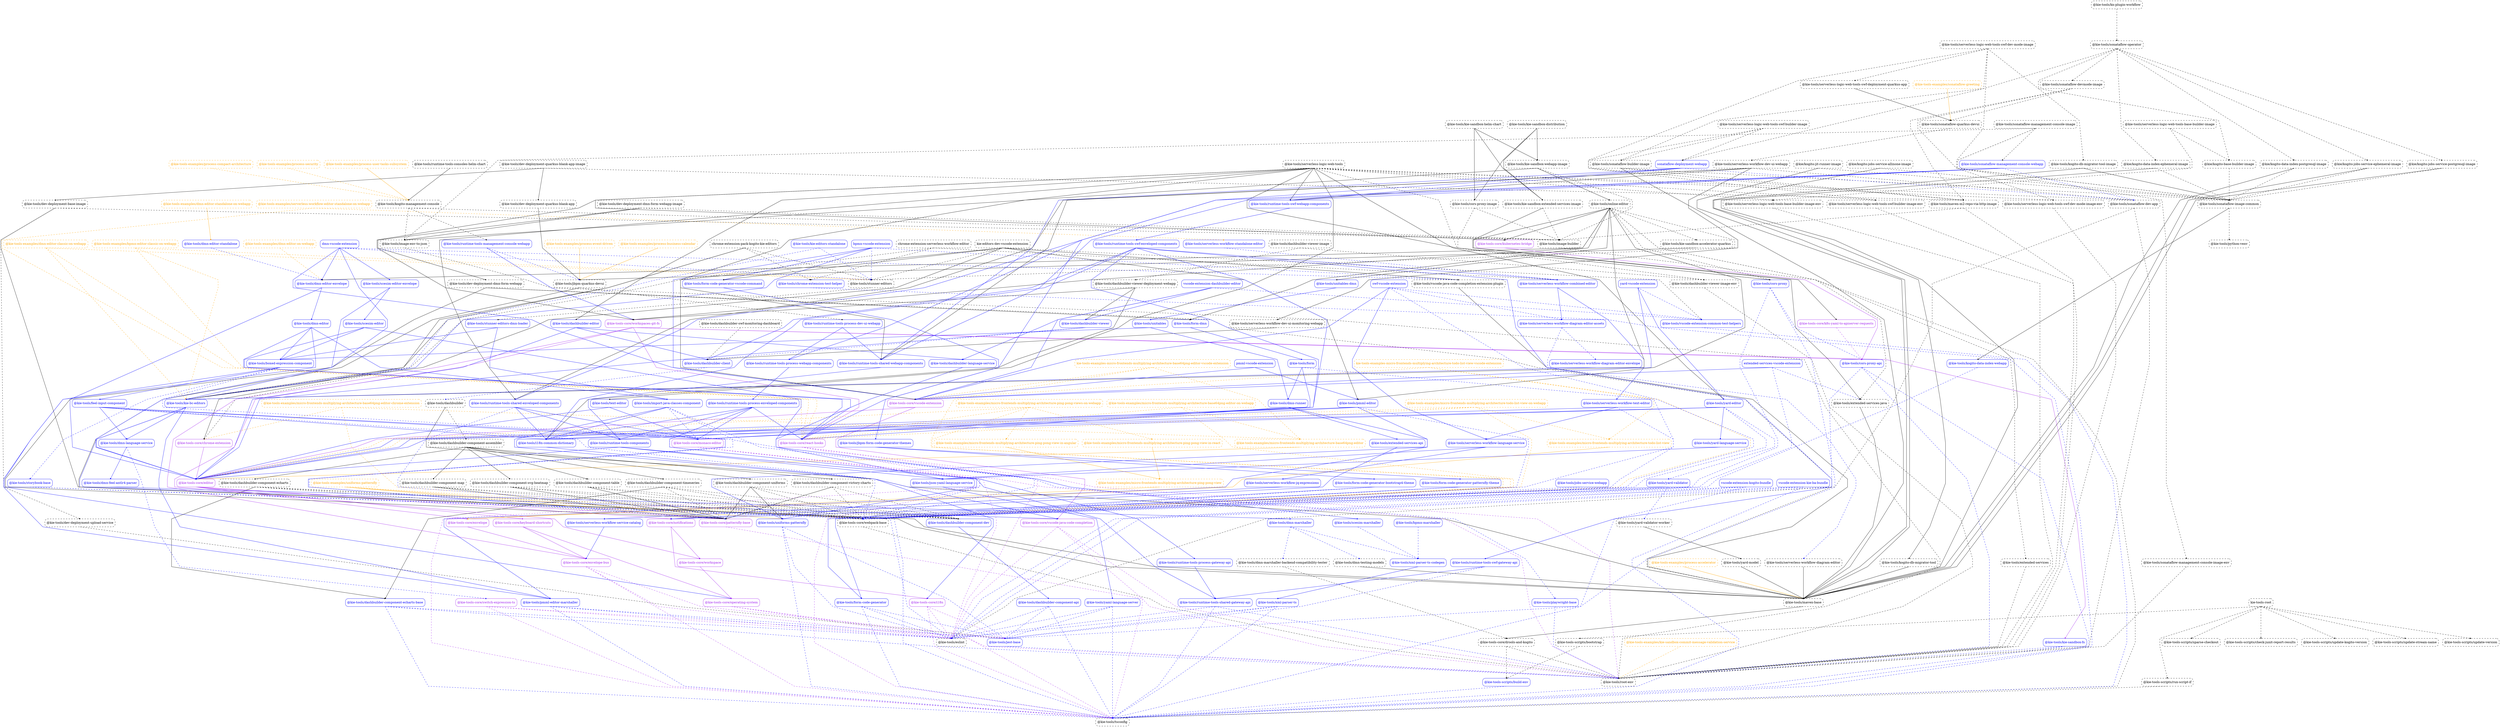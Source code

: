 digraph G {
  graph [ ranksep =2, splines = "polyline", rankdir =TB, ordering = "out" ];
  node [ shape =box ];
  edge [ headport = "n", tailport = "s", arrowhead =dot, arrowsize =0.5 ];
  "kie-tools-root" [ color = "black", fontcolor = "black", style = "dashed, rounded" ];
  "@kie-tools-scripts/bootstrap" [ color = "black", fontcolor = "black", style = "dashed, rounded" ];
  "@kie-tools-scripts/check-junit-report-results" [ color = "black", fontcolor = "black", style = "dashed, rounded" ];
  "@kie-tools-scripts/run-script-if" [ color = "black", fontcolor = "black", style = "dashed, rounded" ];
  "@kie-tools-scripts/sparse-checkout" [ color = "black", fontcolor = "black", style = "dashed, rounded" ];
  "@kie-tools-scripts/update-kogito-version" [ color = "black", fontcolor = "black", style = "dashed, rounded" ];
  "@kie-tools-scripts/update-stream-name" [ color = "black", fontcolor = "black", style = "dashed, rounded" ];
  "@kie-tools-scripts/update-version" [ color = "black", fontcolor = "black", style = "dashed, rounded" ];
  "@kie-tools-examples/bpmn-editor-classic-on-webapp" [ color = "orange", fontcolor = "orange", style = "dashed, rounded" ];
  "@kie-tools-core/react-hooks" [ color = "purple", fontcolor = "purple", style = "rounded" ];
  "@kie-tools/kie-bc-editors" [ color = "blue", fontcolor = "blue", style = "rounded" ];
  "@kie-tools/stunner-editors" [ color = "black", fontcolor = "black", style = "dashed, rounded" ];
  "@kie-tools-examples/dmn-editor-classic-on-webapp" [ color = "orange", fontcolor = "orange", style = "dashed, rounded" ];
  "@kie-tools-examples/dmn-editor-on-webapp" [ color = "orange", fontcolor = "orange", style = "dashed, rounded" ];
  "@kie-tools/dmn-editor-envelope" [ color = "blue", fontcolor = "blue", style = "rounded" ];
  "@kie-tools-examples/dmn-editor-standalone-on-webapp" [ color = "orange", fontcolor = "orange", style = "dashed, rounded" ];
  "@kie-tools/dmn-editor-standalone" [ color = "blue", fontcolor = "blue", style = "rounded" ];
  "@kie-tools-examples/kie-sandbox-commit-message-validation-service" [ color = "orange", fontcolor = "orange", style = "dashed, rounded" ];
  "@kie-tools/root-env" [ color = "black", fontcolor = "black", style = "dashed, rounded" ];
  "@kie-tools-examples/micro-frontends-multiplying-architecture-base64png-editor" [ color = "orange", fontcolor = "orange", style = "dashed, rounded" ];
  "@kie-tools-core/editor" [ color = "purple", fontcolor = "purple", style = "rounded" ];
  "@kie-tools-examples/micro-frontends-multiplying-architecture-base64png-editor-chrome-extension" [ color = "orange", fontcolor = "orange", style = "dashed, rounded" ];
  "@kie-tools-core/chrome-extension" [ color = "purple", fontcolor = "purple", style = "rounded" ];
  "@kie-tools-core/webpack-base" [ color = "black", fontcolor = "black", style = "dashed, rounded" ];
  "@kie-tools-examples/micro-frontends-multiplying-architecture-base64png-editor-on-webapp" [ color = "orange", fontcolor = "orange", style = "dashed, rounded" ];
  "kie-tools-examples-micro-frontends-multiplying-architecture-base64png-editor-vscode-extension" [ color = "orange", fontcolor = "orange", style = "dashed, rounded" ];
  "@kie-tools-core/vscode-extension" [ color = "purple", fontcolor = "purple", style = "rounded" ];
  "@kie-tools-examples/micro-frontends-multiplying-architecture-ping-pong-view" [ color = "orange", fontcolor = "orange", style = "dashed, rounded" ];
  "@kie-tools-core/envelope" [ color = "purple", fontcolor = "purple", style = "rounded" ];
  "@kie-tools-examples/micro-frontends-multiplying-architecture-ping-pong-view-in-angular" [ color = "orange", fontcolor = "orange", style = "dashed, rounded" ];
  "@kie-tools-examples/micro-frontends-multiplying-architecture-ping-pong-view-in-react" [ color = "orange", fontcolor = "orange", style = "dashed, rounded" ];
  "@kie-tools-examples/micro-frontends-multiplying-architecture-ping-pong-views-on-webapp" [ color = "orange", fontcolor = "orange", style = "dashed, rounded" ];
  "@kie-tools-examples/micro-frontends-multiplying-architecture-todo-list-view" [ color = "orange", fontcolor = "orange", style = "dashed, rounded" ];
  "@kie-tools-examples/micro-frontends-multiplying-architecture-todo-list-view-on-webapp" [ color = "orange", fontcolor = "orange", style = "dashed, rounded" ];
  "kie-tools-examples-micro-frontends-multiplying-architecture-todo-list-view-vscode-extension" [ color = "orange", fontcolor = "orange", style = "dashed, rounded" ];
  "@kie-tools-examples/process-accelerator" [ color = "orange", fontcolor = "orange", style = "dashed, rounded" ];
  "@kie-tools/maven-base" [ color = "black", fontcolor = "black", style = "dashed, rounded" ];
  "@kie-tools-examples/process-business-calendar" [ color = "orange", fontcolor = "orange", style = "dashed, rounded" ];
  "@kie-tools/jbpm-quarkus-devui" [ color = "black", fontcolor = "black", style = "dashed, rounded" ];
  "@kie-tools-examples/process-compact-architecture" [ color = "orange", fontcolor = "orange", style = "dashed, rounded" ];
  "@kie-tools/kogito-management-console" [ color = "black", fontcolor = "black", style = "dashed, rounded" ];
  "@kie-tools-examples/process-event-driven" [ color = "orange", fontcolor = "orange", style = "dashed, rounded" ];
  "@kie-tools-examples/process-security" [ color = "orange", fontcolor = "orange", style = "dashed, rounded" ];
  "@kie-tools-examples/process-user-tasks-subsystem" [ color = "orange", fontcolor = "orange", style = "dashed, rounded" ];
  "@kie-tools-examples/serverless-workflow-editor-standalone-on-webapp" [ color = "orange", fontcolor = "orange", style = "dashed, rounded" ];
  "@kie-tools/serverless-workflow-standalone-editor" [ color = "blue", fontcolor = "blue", style = "rounded" ];
  "@kie-tools-examples/sonataflow-greeting" [ color = "orange", fontcolor = "orange", style = "dashed, rounded" ];
  "@kie-tools/sonataflow-quarkus-devui" [ color = "black", fontcolor = "black", style = "dashed, rounded" ];
  "@kie-tools-examples/uniforms-patternfly" [ color = "orange", fontcolor = "orange", style = "dashed, rounded" ];
  "@kie-tools-core/patternfly-base" [ color = "purple", fontcolor = "purple", style = "rounded" ];
  "@kie-tools/uniforms-patternfly" [ color = "blue", fontcolor = "blue", style = "rounded" ];
  "@kie-tools/boxed-expression-component" [ color = "blue", fontcolor = "blue", style = "rounded" ];
  "@kie-tools-core/operating-system" [ color = "purple", fontcolor = "purple", style = "rounded" ];
  "@kie-tools/feel-input-component" [ color = "blue", fontcolor = "blue", style = "rounded" ];
  "@kie-tools/playwright-base" [ color = "blue", fontcolor = "blue", style = "rounded" ];
  "@kie-tools/storybook-base" [ color = "blue", fontcolor = "blue", style = "rounded" ];
  "@kie-tools/bpmn-marshaller" [ color = "blue", fontcolor = "blue", style = "rounded" ];
  "@kie-tools/xml-parser-ts-codegen" [ color = "blue", fontcolor = "blue", style = "rounded" ];
  "bpmn-vscode-extension" [ color = "blue", fontcolor = "blue", style = "rounded" ];
  "@kie-tools/form-code-generator-vscode-command" [ color = "blue", fontcolor = "blue", style = "rounded" ];
  "@kie-tools/vscode-java-code-completion-extension-plugin" [ color = "black", fontcolor = "black", style = "dashed, rounded" ];
  "chrome-extension-pack-kogito-kie-editors" [ color = "black", fontcolor = "black", style = "dashed, rounded" ];
  "@kie-tools/chrome-extension-test-helper" [ color = "blue", fontcolor = "blue", style = "rounded" ];
  "chrome-extension-serverless-workflow-editor" [ color = "black", fontcolor = "black", style = "dashed, rounded" ];
  "@kie-tools/serverless-workflow-combined-editor" [ color = "blue", fontcolor = "blue", style = "rounded" ];
  "@kie-tools/tsconfig" [ color = "black", fontcolor = "black", style = "dashed, rounded" ];
  "@kie-tools/cors-proxy" [ color = "blue", fontcolor = "blue", style = "rounded" ];
  "@kie-tools/cors-proxy-api" [ color = "blue", fontcolor = "blue", style = "rounded" ];
  "@kie-tools/jest-base" [ color = "blue", fontcolor = "blue", style = "rounded" ];
  "@kie-tools/eslint" [ color = "black", fontcolor = "black", style = "dashed, rounded" ];
  "@kie-tools/cors-proxy-image" [ color = "black", fontcolor = "black", style = "dashed, rounded" ];
  "@kie-tools/image-builder" [ color = "black", fontcolor = "black", style = "dashed, rounded" ];
  "@kie-tools/dashbuilder" [ color = "black", fontcolor = "black", style = "dashed, rounded" ];
  "@kie-tools/dashbuilder-component-assembler" [ color = "black", fontcolor = "black", style = "dashed, rounded" ];
  "@kie-tools/dashbuilder-client" [ color = "blue", fontcolor = "blue", style = "rounded" ];
  "@kie-tools/dashbuilder-component-api" [ color = "blue", fontcolor = "blue", style = "rounded" ];
  "@kie-tools/dashbuilder-component-echarts" [ color = "black", fontcolor = "black", style = "dashed, rounded" ];
  "@kie-tools/dashbuilder-component-map" [ color = "black", fontcolor = "black", style = "dashed, rounded" ];
  "@kie-tools/dashbuilder-component-svg-heatmap" [ color = "black", fontcolor = "black", style = "dashed, rounded" ];
  "@kie-tools/dashbuilder-component-table" [ color = "black", fontcolor = "black", style = "dashed, rounded" ];
  "@kie-tools/dashbuilder-component-timeseries" [ color = "black", fontcolor = "black", style = "dashed, rounded" ];
  "@kie-tools/dashbuilder-component-uniforms" [ color = "black", fontcolor = "black", style = "dashed, rounded" ];
  "@kie-tools/dashbuilder-component-victory-charts" [ color = "black", fontcolor = "black", style = "dashed, rounded" ];
  "@kie-tools/dashbuilder-component-dev" [ color = "blue", fontcolor = "blue", style = "rounded" ];
  "@kie-tools/dashbuilder-component-echarts-base" [ color = "blue", fontcolor = "blue", style = "rounded" ];
  "@kie-tools/dashbuilder-editor" [ color = "blue", fontcolor = "blue", style = "rounded" ];
  "@kie-tools/dashbuilder-language-service" [ color = "blue", fontcolor = "blue", style = "rounded" ];
  "@kie-tools/json-yaml-language-service" [ color = "blue", fontcolor = "blue", style = "rounded" ];
  "@kie-tools/dashbuilder-swf-monitoring-dashboard" [ color = "black", fontcolor = "black", style = "dashed, rounded" ];
  "@kie-tools/dashbuilder-viewer" [ color = "blue", fontcolor = "blue", style = "rounded" ];
  "@kie-tools/dashbuilder-viewer-deployment-webapp" [ color = "black", fontcolor = "black", style = "dashed, rounded" ];
  "@kie-tools-core/workspaces-git-fs" [ color = "purple", fontcolor = "purple", style = "rounded" ];
  "@kie-tools/i18n-common-dictionary" [ color = "blue", fontcolor = "blue", style = "rounded" ];
  "@kie-tools/dashbuilder-viewer-image" [ color = "black", fontcolor = "black", style = "dashed, rounded" ];
  "@kie-tools/dashbuilder-viewer-image-env" [ color = "black", fontcolor = "black", style = "dashed, rounded" ];
  "@kie-tools/dev-deployment-base-image" [ color = "black", fontcolor = "black", style = "dashed, rounded" ];
  "@kie-tools/dev-deployment-upload-service" [ color = "black", fontcolor = "black", style = "dashed, rounded" ];
  "@kie-tools/dev-deployment-dmn-form-webapp" [ color = "black", fontcolor = "black", style = "dashed, rounded" ];
  "@kie-tools/form-dmn" [ color = "blue", fontcolor = "blue", style = "rounded" ];
  "@kie-tools/dev-deployment-dmn-form-webapp-image" [ color = "black", fontcolor = "black", style = "dashed, rounded" ];
  "@kie-tools/image-env-to-json" [ color = "black", fontcolor = "black", style = "dashed, rounded" ];
  "@kie-tools/dev-deployment-quarkus-blank-app" [ color = "black", fontcolor = "black", style = "dashed, rounded" ];
  "@kie-tools/dev-deployment-quarkus-blank-app-image" [ color = "black", fontcolor = "black", style = "dashed, rounded" ];
  "@kie-tools/maven-m2-repo-via-http-image" [ color = "black", fontcolor = "black", style = "dashed, rounded" ];
  "@kie-tools/dmn-editor" [ color = "blue", fontcolor = "blue", style = "rounded" ];
  "@kie-tools/import-java-classes-component" [ color = "blue", fontcolor = "blue", style = "rounded" ];
  "@kie-tools/pmml-editor-marshaller" [ color = "blue", fontcolor = "blue", style = "rounded" ];
  "@kie-tools/dmn-feel-antlr4-parser" [ color = "blue", fontcolor = "blue", style = "rounded" ];
  "@kie-tools/dmn-marshaller" [ color = "blue", fontcolor = "blue", style = "rounded" ];
  "@kie-tools/dmn-language-service" [ color = "blue", fontcolor = "blue", style = "rounded" ];
  "@kie-tools-core/switch-expression-ts" [ color = "purple", fontcolor = "purple", style = "rounded" ];
  "@kie-tools/dmn-marshaller-backend-compatibility-tester" [ color = "black", fontcolor = "black", style = "dashed, rounded" ];
  "@kie-tools/dmn-testing-models" [ color = "black", fontcolor = "black", style = "dashed, rounded" ];
  "@kie-tools-core/drools-and-kogito" [ color = "black", fontcolor = "black", style = "dashed, rounded" ];
  "@kie-tools/dmn-runner" [ color = "blue", fontcolor = "blue", style = "rounded" ];
  "@kie-tools/extended-services-api" [ color = "blue", fontcolor = "blue", style = "rounded" ];
  "dmn-vscode-extension" [ color = "blue", fontcolor = "blue", style = "rounded" ];
  "@kie-tools/scesim-editor-envelope" [ color = "blue", fontcolor = "blue", style = "rounded" ];
  "@kie-tools-scripts/build-env" [ color = "blue", fontcolor = "blue", style = "rounded" ];
  "@kie-tools-core/keyboard-shortcuts" [ color = "purple", fontcolor = "purple", style = "rounded" ];
  "@kie-tools-core/notifications" [ color = "purple", fontcolor = "purple", style = "rounded" ];
  "@kie-tools-core/envelope-bus" [ color = "purple", fontcolor = "purple", style = "rounded" ];
  "@kie-tools/extended-services" [ color = "black", fontcolor = "black", style = "dashed, rounded" ];
  "@kie-tools/extended-services-java" [ color = "black", fontcolor = "black", style = "dashed, rounded" ];
  "extended-services-vscode-extension" [ color = "blue", fontcolor = "blue", style = "rounded" ];
  "@kie-tools-core/monaco-editor" [ color = "purple", fontcolor = "purple", style = "rounded" ];
  "@kie-tools/form" [ color = "blue", fontcolor = "blue", style = "rounded" ];
  "@kie-tools/form-code-generator" [ color = "blue", fontcolor = "blue", style = "rounded" ];
  "@kie-tools/form-code-generator-bootstrap4-theme" [ color = "blue", fontcolor = "blue", style = "rounded" ];
  "@kie-tools/form-code-generator-patternfly-theme" [ color = "blue", fontcolor = "blue", style = "rounded" ];
  "@kie-tools/jbpm-form-code-generator-themes" [ color = "blue", fontcolor = "blue", style = "rounded" ];
  "@kie-tools-core/i18n" [ color = "purple", fontcolor = "purple", style = "rounded" ];
  "@kie-tools-core/vscode-java-code-completion" [ color = "purple", fontcolor = "purple", style = "rounded" ];
  "@kie-tools/runtime-tools-process-dev-ui-webapp" [ color = "blue", fontcolor = "blue", style = "rounded" ];
  "@kie-tools/jobs-service-webapp" [ color = "blue", fontcolor = "blue", style = "rounded" ];
  "@kie-tools/yaml-language-server" [ color = "blue", fontcolor = "blue", style = "rounded" ];
  "@kie-tools-core/k8s-yaml-to-apiserver-requests" [ color = "purple", fontcolor = "purple", style = "rounded" ];
  "kie-editors-dev-vscode-extension" [ color = "black", fontcolor = "black", style = "dashed, rounded" ];
  "@kie-tools/pmml-editor" [ color = "blue", fontcolor = "blue", style = "rounded" ];
  "@kie-tools/vscode-extension-common-test-helpers" [ color = "blue", fontcolor = "blue", style = "rounded" ];
  "@kie-tools/kie-editors-standalone" [ color = "blue", fontcolor = "blue", style = "rounded" ];
  "@kie-tools/kie-sandbox-accelerator-quarkus" [ color = "black", fontcolor = "black", style = "dashed, rounded" ];
  "@kie-tools/kie-sandbox-distribution" [ color = "black", fontcolor = "black", style = "dashed, rounded" ];
  "@kie-tools/kie-sandbox-extended-services-image" [ color = "black", fontcolor = "black", style = "dashed, rounded" ];
  "@kie-tools/kie-sandbox-webapp-image" [ color = "black", fontcolor = "black", style = "dashed, rounded" ];
  "@kie-tools/kie-sandbox-fs" [ color = "blue", fontcolor = "blue", style = "rounded" ];
  "@kie-tools/kie-sandbox-helm-chart" [ color = "black", fontcolor = "black", style = "dashed, rounded" ];
  "@kie-tools/online-editor" [ color = "black", fontcolor = "black", style = "dashed, rounded" ];
  "@kie-tools/kn-plugin-workflow" [ color = "black", fontcolor = "black", style = "dashed, rounded" ];
  "@kie-tools/sonataflow-operator" [ color = "black", fontcolor = "black", style = "dashed, rounded" ];
  "@kie/kogito-base-builder-image" [ color = "black", fontcolor = "black", style = "dashed, rounded" ];
  "@kie-tools/sonataflow-image-common" [ color = "black", fontcolor = "black", style = "dashed, rounded" ];
  "@kie/kogito-data-index-ephemeral-image" [ color = "black", fontcolor = "black", style = "dashed, rounded" ];
  "@kie/kogito-data-index-postgresql-image" [ color = "black", fontcolor = "black", style = "dashed, rounded" ];
  "@kie-tools/kogito-data-index-webapp" [ color = "blue", fontcolor = "blue", style = "rounded" ];
  "@kie-tools/kogito-db-migrator-tool" [ color = "black", fontcolor = "black", style = "dashed, rounded" ];
  "@kie-tools/kogito-db-migrator-tool-image" [ color = "black", fontcolor = "black", style = "dashed, rounded" ];
  "@kie/kogito-jit-runner-image" [ color = "black", fontcolor = "black", style = "dashed, rounded" ];
  "@kie/kogito-jobs-service-allinone-image" [ color = "black", fontcolor = "black", style = "dashed, rounded" ];
  "@kie/kogito-jobs-service-ephemeral-image" [ color = "black", fontcolor = "black", style = "dashed, rounded" ];
  "@kie/kogito-jobs-service-postgresql-image" [ color = "black", fontcolor = "black", style = "dashed, rounded" ];
  "@kie-tools/runtime-tools-management-console-webapp" [ color = "blue", fontcolor = "blue", style = "rounded" ];
  "@kie-tools-core/kubernetes-bridge" [ color = "purple", fontcolor = "purple", style = "rounded" ];
  "@kie-tools-core/workspace" [ color = "purple", fontcolor = "purple", style = "rounded" ];
  "@kie-tools/unitables-dmn" [ color = "blue", fontcolor = "blue", style = "rounded" ];
  "pmml-vscode-extension" [ color = "blue", fontcolor = "blue", style = "rounded" ];
  "@kie-tools/python-venv" [ color = "black", fontcolor = "black", style = "dashed, rounded" ];
  "@kie-tools/runtime-tools-components" [ color = "blue", fontcolor = "blue", style = "rounded" ];
  "@kie-tools/runtime-tools-shared-gateway-api" [ color = "blue", fontcolor = "blue", style = "rounded" ];
  "@kie-tools/runtime-tools-consoles-helm-chart" [ color = "black", fontcolor = "black", style = "dashed, rounded" ];
  "@kie-tools/runtime-tools-process-webapp-components" [ color = "blue", fontcolor = "blue", style = "rounded" ];
  "@kie-tools/runtime-tools-shared-webapp-components" [ color = "blue", fontcolor = "blue", style = "rounded" ];
  "@kie-tools/runtime-tools-process-enveloped-components" [ color = "blue", fontcolor = "blue", style = "rounded" ];
  "@kie-tools/runtime-tools-process-gateway-api" [ color = "blue", fontcolor = "blue", style = "rounded" ];
  "@kie-tools/runtime-tools-shared-enveloped-components" [ color = "blue", fontcolor = "blue", style = "rounded" ];
  "@kie-tools/runtime-tools-swf-enveloped-components" [ color = "blue", fontcolor = "blue", style = "rounded" ];
  "@kie-tools/runtime-tools-swf-gateway-api" [ color = "blue", fontcolor = "blue", style = "rounded" ];
  "@kie-tools/runtime-tools-swf-webapp-components" [ color = "blue", fontcolor = "blue", style = "rounded" ];
  "@kie-tools/scesim-editor" [ color = "blue", fontcolor = "blue", style = "rounded" ];
  "@kie-tools/scesim-marshaller" [ color = "blue", fontcolor = "blue", style = "rounded" ];
  "@kie-tools/serverless-logic-web-tools" [ color = "black", fontcolor = "black", style = "dashed, rounded" ];
  "@kie-tools/text-editor" [ color = "blue", fontcolor = "blue", style = "rounded" ];
  "@kie-tools/yard-editor" [ color = "blue", fontcolor = "blue", style = "rounded" ];
  "@kie-tools/serverless-logic-web-tools-base-builder-image-env" [ color = "black", fontcolor = "black", style = "dashed, rounded" ];
  "@kie-tools/serverless-logic-web-tools-swf-builder-image-env" [ color = "black", fontcolor = "black", style = "dashed, rounded" ];
  "@kie-tools/serverless-logic-web-tools-swf-dev-mode-image-env" [ color = "black", fontcolor = "black", style = "dashed, rounded" ];
  "@kie-tools/sonataflow-dev-app" [ color = "black", fontcolor = "black", style = "dashed, rounded" ];
  "@kie-tools/serverless-logic-web-tools-base-builder-image" [ color = "black", fontcolor = "black", style = "dashed, rounded" ];
  "@kie-tools/serverless-logic-web-tools-swf-builder-image" [ color = "black", fontcolor = "black", style = "dashed, rounded" ];
  "@kie-tools/sonataflow-builder-image" [ color = "black", fontcolor = "black", style = "dashed, rounded" ];
  "sonataflow-deployment-webapp" [ color = "blue", fontcolor = "blue", style = "rounded" ];
  "@kie-tools/serverless-logic-web-tools-swf-deployment-quarkus-app" [ color = "black", fontcolor = "black", style = "dashed, rounded" ];
  "@kie-tools/serverless-logic-web-tools-swf-dev-mode-image" [ color = "black", fontcolor = "black", style = "dashed, rounded" ];
  "@kie-tools/serverless-workflow-diagram-editor-assets" [ color = "blue", fontcolor = "blue", style = "rounded" ];
  "@kie-tools/serverless-workflow-text-editor" [ color = "blue", fontcolor = "blue", style = "rounded" ];
  "@kie-tools/serverless-workflow-dev-ui-monitoring-webapp" [ color = "black", fontcolor = "black", style = "dashed, rounded" ];
  "@kie-tools/serverless-workflow-dev-ui-webapp" [ color = "black", fontcolor = "black", style = "dashed, rounded" ];
  "@kie-tools/serverless-workflow-diagram-editor" [ color = "black", fontcolor = "black", style = "dashed, rounded" ];
  "@kie-tools/serverless-workflow-diagram-editor-envelope" [ color = "blue", fontcolor = "blue", style = "rounded" ];
  "@kie-tools/serverless-workflow-jq-expressions" [ color = "blue", fontcolor = "blue", style = "rounded" ];
  "@kie-tools/serverless-workflow-service-catalog" [ color = "blue", fontcolor = "blue", style = "rounded" ];
  "@kie-tools/serverless-workflow-language-service" [ color = "blue", fontcolor = "blue", style = "rounded" ];
  "swf-vscode-extension" [ color = "blue", fontcolor = "blue", style = "rounded" ];
  "@kie-tools/sonataflow-devmode-image" [ color = "black", fontcolor = "black", style = "dashed, rounded" ];
  "@kie-tools/sonataflow-management-console-image" [ color = "black", fontcolor = "black", style = "dashed, rounded" ];
  "@kie-tools/sonataflow-management-console-image-env" [ color = "black", fontcolor = "black", style = "dashed, rounded" ];
  "@kie-tools/sonataflow-management-console-webapp" [ color = "blue", fontcolor = "blue", style = "rounded" ];
  "@kie-tools/stunner-editors-dmn-loader" [ color = "blue", fontcolor = "blue", style = "rounded" ];
  "@kie-tools/unitables" [ color = "blue", fontcolor = "blue", style = "rounded" ];
  "vscode-extension-dashbuilder-editor" [ color = "blue", fontcolor = "blue", style = "rounded" ];
  "vscode-extension-kie-ba-bundle" [ color = "blue", fontcolor = "blue", style = "rounded" ];
  "vscode-extension-kogito-bundle" [ color = "blue", fontcolor = "blue", style = "rounded" ];
  "@kie-tools/xml-parser-ts" [ color = "blue", fontcolor = "blue", style = "rounded" ];
  "@kie-tools/yard-language-service" [ color = "blue", fontcolor = "blue", style = "rounded" ];
  "@kie-tools/yard-validator" [ color = "blue", fontcolor = "blue", style = "rounded" ];
  "@kie-tools/yard-model" [ color = "black", fontcolor = "black", style = "dashed, rounded" ];
  "@kie-tools/yard-validator-worker" [ color = "black", fontcolor = "black", style = "dashed, rounded" ];
  "yard-vscode-extension" [ color = "blue", fontcolor = "blue", style = "rounded" ];
  "kie-tools-root" -> "@kie-tools-scripts/bootstrap" [ style = "dashed", color = "black" ];
  "kie-tools-root" -> "@kie-tools-scripts/check-junit-report-results" [ style = "dashed", color = "black" ];
  "kie-tools-root" -> "@kie-tools-scripts/run-script-if" [ style = "dashed", color = "black" ];
  "kie-tools-root" -> "@kie-tools-scripts/sparse-checkout" [ style = "dashed", color = "black" ];
  "kie-tools-root" -> "@kie-tools-scripts/update-kogito-version" [ style = "dashed", color = "black" ];
  "kie-tools-root" -> "@kie-tools-scripts/update-stream-name" [ style = "dashed", color = "black" ];
  "kie-tools-root" -> "@kie-tools-scripts/update-version" [ style = "dashed", color = "black" ];
  "@kie-tools-examples/bpmn-editor-classic-on-webapp" -> "@kie-tools-core/react-hooks" [ style = "dashed", color = "orange" ];
  "@kie-tools-examples/bpmn-editor-classic-on-webapp" -> "@kie-tools/kie-bc-editors" [ style = "dashed", color = "orange" ];
  "@kie-tools-examples/bpmn-editor-classic-on-webapp" -> "@kie-tools/stunner-editors" [ style = "dashed", color = "orange" ];
  "@kie-tools-examples/dmn-editor-classic-on-webapp" -> "@kie-tools-core/react-hooks" [ style = "dashed", color = "orange" ];
  "@kie-tools-examples/dmn-editor-classic-on-webapp" -> "@kie-tools/kie-bc-editors" [ style = "dashed", color = "orange" ];
  "@kie-tools-examples/dmn-editor-classic-on-webapp" -> "@kie-tools/stunner-editors" [ style = "dashed", color = "orange" ];
  "@kie-tools-examples/dmn-editor-on-webapp" -> "@kie-tools/dmn-editor-envelope" [ style = "dashed", color = "orange" ];
  "@kie-tools-examples/dmn-editor-standalone-on-webapp" -> "@kie-tools/dmn-editor-standalone" [ style = "solid", color = "orange" ];
  "@kie-tools-examples/kie-sandbox-commit-message-validation-service" -> "@kie-tools/root-env" [ style = "dashed", color = "orange" ];
  "@kie-tools-examples/micro-frontends-multiplying-architecture-base64png-editor" -> "@kie-tools-core/editor" [ style = "solid", color = "orange" ];
  "@kie-tools-examples/micro-frontends-multiplying-architecture-base64png-editor-chrome-extension" -> "@kie-tools-core/chrome-extension" [ style = "dashed", color = "orange" ];
  "@kie-tools-examples/micro-frontends-multiplying-architecture-base64png-editor-chrome-extension" -> "@kie-tools-core/webpack-base" [ style = "dashed", color = "orange" ];
  "@kie-tools-examples/micro-frontends-multiplying-architecture-base64png-editor-chrome-extension" -> "@kie-tools-examples/micro-frontends-multiplying-architecture-base64png-editor" [ style = "dashed", color = "orange" ];
  "@kie-tools-examples/micro-frontends-multiplying-architecture-base64png-editor-on-webapp" -> "@kie-tools-core/react-hooks" [ style = "dashed", color = "orange" ];
  "@kie-tools-examples/micro-frontends-multiplying-architecture-base64png-editor-on-webapp" -> "@kie-tools-core/webpack-base" [ style = "dashed", color = "orange" ];
  "@kie-tools-examples/micro-frontends-multiplying-architecture-base64png-editor-on-webapp" -> "@kie-tools-examples/micro-frontends-multiplying-architecture-base64png-editor" [ style = "dashed", color = "orange" ];
  "kie-tools-examples-micro-frontends-multiplying-architecture-base64png-editor-vscode-extension" -> "@kie-tools-core/vscode-extension" [ style = "dashed", color = "orange" ];
  "kie-tools-examples-micro-frontends-multiplying-architecture-base64png-editor-vscode-extension" -> "@kie-tools-core/webpack-base" [ style = "dashed", color = "orange" ];
  "kie-tools-examples-micro-frontends-multiplying-architecture-base64png-editor-vscode-extension" -> "@kie-tools-examples/micro-frontends-multiplying-architecture-base64png-editor" [ style = "dashed", color = "orange" ];
  "@kie-tools-examples/micro-frontends-multiplying-architecture-ping-pong-view" -> "@kie-tools-core/envelope" [ style = "solid", color = "orange" ];
  "@kie-tools-examples/micro-frontends-multiplying-architecture-ping-pong-view-in-angular" -> "@kie-tools-examples/micro-frontends-multiplying-architecture-ping-pong-view" [ style = "solid", color = "orange" ];
  "@kie-tools-examples/micro-frontends-multiplying-architecture-ping-pong-view-in-react" -> "@kie-tools-examples/micro-frontends-multiplying-architecture-ping-pong-view" [ style = "solid", color = "orange" ];
  "@kie-tools-examples/micro-frontends-multiplying-architecture-ping-pong-views-on-webapp" -> "@kie-tools-core/editor" [ style = "dashed", color = "orange" ];
  "@kie-tools-examples/micro-frontends-multiplying-architecture-ping-pong-views-on-webapp" -> "@kie-tools-core/react-hooks" [ style = "dashed", color = "orange" ];
  "@kie-tools-examples/micro-frontends-multiplying-architecture-ping-pong-views-on-webapp" -> "@kie-tools-core/webpack-base" [ style = "dashed", color = "orange" ];
  "@kie-tools-examples/micro-frontends-multiplying-architecture-ping-pong-views-on-webapp" -> "@kie-tools-examples/micro-frontends-multiplying-architecture-ping-pong-view-in-angular" [ style = "dashed", color = "orange" ];
  "@kie-tools-examples/micro-frontends-multiplying-architecture-ping-pong-views-on-webapp" -> "@kie-tools-examples/micro-frontends-multiplying-architecture-ping-pong-view-in-react" [ style = "dashed", color = "orange" ];
  "@kie-tools-examples/micro-frontends-multiplying-architecture-todo-list-view" -> "@kie-tools-core/envelope" [ style = "solid", color = "orange" ];
  "@kie-tools-examples/micro-frontends-multiplying-architecture-todo-list-view-on-webapp" -> "@kie-tools-core/editor" [ style = "dashed", color = "orange" ];
  "@kie-tools-examples/micro-frontends-multiplying-architecture-todo-list-view-on-webapp" -> "@kie-tools-core/react-hooks" [ style = "dashed", color = "orange" ];
  "@kie-tools-examples/micro-frontends-multiplying-architecture-todo-list-view-on-webapp" -> "@kie-tools-core/webpack-base" [ style = "dashed", color = "orange" ];
  "@kie-tools-examples/micro-frontends-multiplying-architecture-todo-list-view-on-webapp" -> "@kie-tools-examples/micro-frontends-multiplying-architecture-todo-list-view" [ style = "dashed", color = "orange" ];
  "kie-tools-examples-micro-frontends-multiplying-architecture-todo-list-view-vscode-extension" -> "@kie-tools-core/vscode-extension" [ style = "dashed", color = "orange" ];
  "kie-tools-examples-micro-frontends-multiplying-architecture-todo-list-view-vscode-extension" -> "@kie-tools-core/webpack-base" [ style = "dashed", color = "orange" ];
  "kie-tools-examples-micro-frontends-multiplying-architecture-todo-list-view-vscode-extension" -> "@kie-tools-examples/micro-frontends-multiplying-architecture-todo-list-view" [ style = "dashed", color = "orange" ];
  "@kie-tools-examples/process-accelerator" -> "@kie-tools/maven-base" [ style = "solid", color = "orange" ];
  "@kie-tools-examples/process-business-calendar" -> "@kie-tools/jbpm-quarkus-devui" [ style = "solid", color = "orange" ];
  "@kie-tools-examples/process-compact-architecture" -> "@kie-tools/kogito-management-console" [ style = "dashed", color = "orange" ];
  "@kie-tools-examples/process-event-driven" -> "@kie-tools/jbpm-quarkus-devui" [ style = "solid", color = "orange" ];
  "@kie-tools-examples/process-security" -> "@kie-tools/kogito-management-console" [ style = "dashed", color = "orange" ];
  "@kie-tools-examples/process-user-tasks-subsystem" -> "@kie-tools/kogito-management-console" [ style = "solid", color = "orange" ];
  "@kie-tools-examples/serverless-workflow-editor-standalone-on-webapp" -> "@kie-tools-core/react-hooks" [ style = "dashed", color = "orange" ];
  "@kie-tools-examples/serverless-workflow-editor-standalone-on-webapp" -> "@kie-tools/serverless-workflow-standalone-editor" [ style = "dashed", color = "orange" ];
  "@kie-tools-examples/sonataflow-greeting" -> "@kie-tools/sonataflow-quarkus-devui" [ style = "solid", color = "orange" ];
  "@kie-tools-examples/uniforms-patternfly" -> "@kie-tools-core/patternfly-base" [ style = "solid", color = "orange" ];
  "@kie-tools-examples/uniforms-patternfly" -> "@kie-tools/uniforms-patternfly" [ style = "solid", color = "orange" ];
  "@kie-tools-examples/uniforms-patternfly" -> "@kie-tools-core/webpack-base" [ style = "dashed", color = "orange" ];
  "@kie-tools/boxed-expression-component" -> "@kie-tools-core/operating-system" [ style = "solid", color = "blue" ];
  "@kie-tools/boxed-expression-component" -> "@kie-tools/feel-input-component" [ style = "solid", color = "blue" ];
  "@kie-tools/boxed-expression-component" -> "@kie-tools/playwright-base" [ style = "dashed", color = "blue" ];
  "@kie-tools/boxed-expression-component" -> "@kie-tools/storybook-base" [ style = "dashed", color = "blue" ];
  "@kie-tools/bpmn-marshaller" -> "@kie-tools/xml-parser-ts-codegen" [ style = "dashed", color = "blue" ];
  "bpmn-vscode-extension" -> "@kie-tools-core/vscode-extension" [ style = "solid", color = "blue" ];
  "bpmn-vscode-extension" -> "@kie-tools/form-code-generator-vscode-command" [ style = "solid", color = "blue" ];
  "bpmn-vscode-extension" -> "@kie-tools/kie-bc-editors" [ style = "solid", color = "blue" ];
  "bpmn-vscode-extension" -> "@kie-tools/stunner-editors" [ style = "dashed", color = "blue" ];
  "bpmn-vscode-extension" -> "@kie-tools/vscode-java-code-completion-extension-plugin" [ style = "dashed", color = "blue" ];
  "@kie-tools-core/chrome-extension" -> "@kie-tools-core/editor" [ style = "solid", color = "purple" ];
  "chrome-extension-pack-kogito-kie-editors" -> "@kie-tools-core/chrome-extension" [ style = "solid", color = "black" ];
  "chrome-extension-pack-kogito-kie-editors" -> "@kie-tools/kie-bc-editors" [ style = "solid", color = "black" ];
  "chrome-extension-pack-kogito-kie-editors" -> "@kie-tools/chrome-extension-test-helper" [ style = "dashed", color = "black" ];
  "chrome-extension-pack-kogito-kie-editors" -> "@kie-tools/stunner-editors" [ style = "dashed", color = "black" ];
  "chrome-extension-serverless-workflow-editor" -> "@kie-tools-core/chrome-extension" [ style = "dashed", color = "black" ];
  "chrome-extension-serverless-workflow-editor" -> "@kie-tools/chrome-extension-test-helper" [ style = "dashed", color = "black" ];
  "chrome-extension-serverless-workflow-editor" -> "@kie-tools/serverless-workflow-combined-editor" [ style = "dashed", color = "black" ];
  "@kie-tools/chrome-extension-test-helper" -> "@kie-tools/tsconfig" [ style = "dashed", color = "blue" ];
  "@kie-tools/cors-proxy" -> "@kie-tools-core/webpack-base" [ style = "dashed", color = "blue" ];
  "@kie-tools/cors-proxy" -> "@kie-tools/cors-proxy-api" [ style = "dashed", color = "blue" ];
  "@kie-tools/cors-proxy" -> "@kie-tools/jest-base" [ style = "dashed", color = "blue" ];
  "@kie-tools/cors-proxy-api" -> "@kie-tools/eslint" [ style = "dashed", color = "blue" ];
  "@kie-tools/cors-proxy-api" -> "@kie-tools/root-env" [ style = "dashed", color = "blue" ];
  "@kie-tools/cors-proxy-api" -> "@kie-tools/tsconfig" [ style = "dashed", color = "blue" ];
  "@kie-tools/cors-proxy-image" -> "@kie-tools/cors-proxy" [ style = "dashed", color = "black" ];
  "@kie-tools/cors-proxy-image" -> "@kie-tools/image-builder" [ style = "dashed", color = "black" ];
  "@kie-tools/dashbuilder" -> "@kie-tools/maven-base" [ style = "solid", color = "black" ];
  "@kie-tools/dashbuilder" -> "@kie-tools/dashbuilder-component-assembler" [ style = "dashed", color = "black" ];
  "@kie-tools/dashbuilder-client" -> "@kie-tools/dashbuilder" [ style = "dashed", color = "blue" ];
  "@kie-tools/dashbuilder-component-api" -> "@kie-tools/eslint" [ style = "dashed", color = "blue" ];
  "@kie-tools/dashbuilder-component-api" -> "@kie-tools/jest-base" [ style = "dashed", color = "blue" ];
  "@kie-tools/dashbuilder-component-api" -> "@kie-tools/tsconfig" [ style = "dashed", color = "blue" ];
  "@kie-tools/dashbuilder-component-assembler" -> "@kie-tools/dashbuilder-component-echarts" [ style = "solid", color = "black" ];
  "@kie-tools/dashbuilder-component-assembler" -> "@kie-tools/dashbuilder-component-map" [ style = "solid", color = "black" ];
  "@kie-tools/dashbuilder-component-assembler" -> "@kie-tools/dashbuilder-component-svg-heatmap" [ style = "solid", color = "black" ];
  "@kie-tools/dashbuilder-component-assembler" -> "@kie-tools/dashbuilder-component-table" [ style = "solid", color = "black" ];
  "@kie-tools/dashbuilder-component-assembler" -> "@kie-tools/dashbuilder-component-timeseries" [ style = "solid", color = "black" ];
  "@kie-tools/dashbuilder-component-assembler" -> "@kie-tools/dashbuilder-component-uniforms" [ style = "solid", color = "black" ];
  "@kie-tools/dashbuilder-component-assembler" -> "@kie-tools/dashbuilder-component-victory-charts" [ style = "solid", color = "black" ];
  "@kie-tools/dashbuilder-component-dev" -> "@kie-tools/dashbuilder-component-api" [ style = "solid", color = "blue" ];
  "@kie-tools/dashbuilder-component-echarts" -> "@kie-tools/dashbuilder-component-echarts-base" [ style = "solid", color = "black" ];
  "@kie-tools/dashbuilder-component-echarts" -> "@kie-tools-core/patternfly-base" [ style = "dashed", color = "black" ];
  "@kie-tools/dashbuilder-component-echarts" -> "@kie-tools-core/webpack-base" [ style = "dashed", color = "black" ];
  "@kie-tools/dashbuilder-component-echarts" -> "@kie-tools/dashbuilder-component-dev" [ style = "dashed", color = "black" ];
  "@kie-tools/dashbuilder-component-echarts-base" -> "@kie-tools/eslint" [ style = "dashed", color = "blue" ];
  "@kie-tools/dashbuilder-component-echarts-base" -> "@kie-tools/root-env" [ style = "dashed", color = "blue" ];
  "@kie-tools/dashbuilder-component-echarts-base" -> "@kie-tools/tsconfig" [ style = "dashed", color = "blue" ];
  "@kie-tools/dashbuilder-component-map" -> "@kie-tools-core/patternfly-base" [ style = "solid", color = "black" ];
  "@kie-tools/dashbuilder-component-map" -> "@kie-tools-core/webpack-base" [ style = "dashed", color = "black" ];
  "@kie-tools/dashbuilder-component-map" -> "@kie-tools/dashbuilder-component-dev" [ style = "dashed", color = "black" ];
  "@kie-tools/dashbuilder-component-svg-heatmap" -> "@kie-tools-core/patternfly-base" [ style = "solid", color = "black" ];
  "@kie-tools/dashbuilder-component-svg-heatmap" -> "@kie-tools-core/webpack-base" [ style = "dashed", color = "black" ];
  "@kie-tools/dashbuilder-component-svg-heatmap" -> "@kie-tools/dashbuilder-component-dev" [ style = "dashed", color = "black" ];
  "@kie-tools/dashbuilder-component-table" -> "@kie-tools-core/patternfly-base" [ style = "solid", color = "black" ];
  "@kie-tools/dashbuilder-component-table" -> "@kie-tools-core/webpack-base" [ style = "dashed", color = "black" ];
  "@kie-tools/dashbuilder-component-table" -> "@kie-tools/dashbuilder-component-dev" [ style = "dashed", color = "black" ];
  "@kie-tools/dashbuilder-component-timeseries" -> "@kie-tools/dashbuilder-component-echarts-base" [ style = "solid", color = "black" ];
  "@kie-tools/dashbuilder-component-timeseries" -> "@kie-tools-core/patternfly-base" [ style = "dashed", color = "black" ];
  "@kie-tools/dashbuilder-component-timeseries" -> "@kie-tools-core/webpack-base" [ style = "dashed", color = "black" ];
  "@kie-tools/dashbuilder-component-timeseries" -> "@kie-tools/dashbuilder-component-dev" [ style = "dashed", color = "black" ];
  "@kie-tools/dashbuilder-component-uniforms" -> "@kie-tools-core/patternfly-base" [ style = "solid", color = "black" ];
  "@kie-tools/dashbuilder-component-uniforms" -> "@kie-tools/uniforms-patternfly" [ style = "solid", color = "black" ];
  "@kie-tools/dashbuilder-component-uniforms" -> "@kie-tools-core/webpack-base" [ style = "dashed", color = "black" ];
  "@kie-tools/dashbuilder-component-uniforms" -> "@kie-tools/dashbuilder-component-dev" [ style = "dashed", color = "black" ];
  "@kie-tools/dashbuilder-component-victory-charts" -> "@kie-tools-core/patternfly-base" [ style = "solid", color = "black" ];
  "@kie-tools/dashbuilder-component-victory-charts" -> "@kie-tools-core/webpack-base" [ style = "dashed", color = "black" ];
  "@kie-tools/dashbuilder-component-victory-charts" -> "@kie-tools/dashbuilder-component-dev" [ style = "dashed", color = "black" ];
  "@kie-tools/dashbuilder-editor" -> "@kie-tools-core/editor" [ style = "solid", color = "blue" ];
  "@kie-tools/dashbuilder-editor" -> "@kie-tools/dashbuilder-client" [ style = "solid", color = "blue" ];
  "@kie-tools/dashbuilder-editor" -> "@kie-tools/dashbuilder-language-service" [ style = "solid", color = "blue" ];
  "@kie-tools/dashbuilder-language-service" -> "@kie-tools/json-yaml-language-service" [ style = "solid", color = "blue" ];
  "@kie-tools/dashbuilder-swf-monitoring-dashboard" -> "@kie-tools/dashbuilder-client" [ style = "dashed", color = "black" ];
  "@kie-tools/dashbuilder-viewer" -> "@kie-tools-core/editor" [ style = "solid", color = "blue" ];
  "@kie-tools/dashbuilder-viewer" -> "@kie-tools/dashbuilder-client" [ style = "dashed", color = "blue" ];
  "@kie-tools/dashbuilder-viewer-deployment-webapp" -> "@kie-tools-core/workspaces-git-fs" [ style = "solid", color = "black" ];
  "@kie-tools/dashbuilder-viewer-deployment-webapp" -> "@kie-tools/dashbuilder-viewer" [ style = "solid", color = "black" ];
  "@kie-tools/dashbuilder-viewer-deployment-webapp" -> "@kie-tools/i18n-common-dictionary" [ style = "solid", color = "black" ];
  "@kie-tools/dashbuilder-viewer-image" -> "@kie-tools/dashbuilder-viewer-deployment-webapp" [ style = "dashed", color = "black" ];
  "@kie-tools/dashbuilder-viewer-image" -> "@kie-tools/dashbuilder-viewer-image-env" [ style = "dashed", color = "black" ];
  "@kie-tools/dashbuilder-viewer-image-env" -> "@kie-tools/root-env" [ style = "dashed", color = "black" ];
  "@kie-tools/dev-deployment-base-image" -> "@kie-tools/maven-base" [ style = "solid", color = "black" ];
  "@kie-tools/dev-deployment-base-image" -> "@kie-tools/dev-deployment-upload-service" [ style = "dashed", color = "black" ];
  "@kie-tools/dev-deployment-base-image" -> "@kie-tools/image-builder" [ style = "dashed", color = "black" ];
  "@kie-tools/dev-deployment-dmn-form-webapp" -> "@kie-tools-core/patternfly-base" [ style = "solid", color = "black" ];
  "@kie-tools/dev-deployment-dmn-form-webapp" -> "@kie-tools/form-dmn" [ style = "solid", color = "black" ];
  "@kie-tools/dev-deployment-dmn-form-webapp" -> "@kie-tools/maven-base" [ style = "dashed", color = "black" ];
  "@kie-tools/dev-deployment-dmn-form-webapp-image" -> "@kie-tools/dev-deployment-dmn-form-webapp" [ style = "solid", color = "black" ];
  "@kie-tools/dev-deployment-dmn-form-webapp-image" -> "@kie-tools/image-env-to-json" [ style = "solid", color = "black" ];
  "@kie-tools/dev-deployment-dmn-form-webapp-image" -> "@kie-tools/image-builder" [ style = "dashed", color = "black" ];
  "@kie-tools/dev-deployment-quarkus-blank-app" -> "@kie-tools/jbpm-quarkus-devui" [ style = "solid", color = "black" ];
  "@kie-tools/dev-deployment-quarkus-blank-app-image" -> "@kie-tools/dev-deployment-base-image" [ style = "solid", color = "black" ];
  "@kie-tools/dev-deployment-quarkus-blank-app-image" -> "@kie-tools/dev-deployment-quarkus-blank-app" [ style = "solid", color = "black" ];
  "@kie-tools/dev-deployment-quarkus-blank-app-image" -> "@kie-tools/maven-m2-repo-via-http-image" [ style = "dashed", color = "black" ];
  "@kie-tools/dev-deployment-upload-service" -> "@kie-tools/jest-base" [ style = "dashed", color = "black" ];
  "@kie-tools/dmn-editor" -> "@kie-tools-core/react-hooks" [ style = "solid", color = "blue" ];
  "@kie-tools/dmn-editor" -> "@kie-tools/boxed-expression-component" [ style = "solid", color = "blue" ];
  "@kie-tools/dmn-editor" -> "@kie-tools/import-java-classes-component" [ style = "solid", color = "blue" ];
  "@kie-tools/dmn-editor" -> "@kie-tools/pmml-editor-marshaller" [ style = "solid", color = "blue" ];
  "@kie-tools/dmn-editor-envelope" -> "@kie-tools-core/editor" [ style = "solid", color = "blue" ];
  "@kie-tools/dmn-editor-envelope" -> "@kie-tools/dmn-editor" [ style = "solid", color = "blue" ];
  "@kie-tools/dmn-editor-standalone" -> "@kie-tools/dmn-editor-envelope" [ style = "dashed", color = "blue" ];
  "@kie-tools/dmn-feel-antlr4-parser" -> "@kie-tools/dmn-marshaller" [ style = "solid", color = "blue" ];
  "@kie-tools/dmn-language-service" -> "@kie-tools/dmn-feel-antlr4-parser" [ style = "solid", color = "blue" ];
  "@kie-tools/dmn-language-service" -> "@kie-tools-core/switch-expression-ts" [ style = "dashed", color = "blue" ];
  "@kie-tools/dmn-marshaller" -> "@kie-tools/dmn-marshaller-backend-compatibility-tester" [ style = "dashed", color = "blue" ];
  "@kie-tools/dmn-marshaller" -> "@kie-tools/dmn-testing-models" [ style = "dashed", color = "blue" ];
  "@kie-tools/dmn-marshaller" -> "@kie-tools/xml-parser-ts-codegen" [ style = "dashed", color = "blue" ];
  "@kie-tools/dmn-marshaller-backend-compatibility-tester" -> "@kie-tools-core/drools-and-kogito" [ style = "dashed", color = "black" ];
  "@kie-tools/dmn-runner" -> "@kie-tools-core/react-hooks" [ style = "solid", color = "blue" ];
  "@kie-tools/dmn-runner" -> "@kie-tools/extended-services-api" [ style = "solid", color = "blue" ];
  "@kie-tools/dmn-runner" -> "@kie-tools/uniforms-patternfly" [ style = "solid", color = "blue" ];
  "@kie-tools/dmn-testing-models" -> "@kie-tools/maven-base" [ style = "solid", color = "black" ];
  "dmn-vscode-extension" -> "@kie-tools-core/vscode-extension" [ style = "solid", color = "blue" ];
  "dmn-vscode-extension" -> "@kie-tools/dmn-editor-envelope" [ style = "solid", color = "blue" ];
  "dmn-vscode-extension" -> "@kie-tools/kie-bc-editors" [ style = "solid", color = "blue" ];
  "dmn-vscode-extension" -> "@kie-tools/scesim-editor-envelope" [ style = "solid", color = "blue" ];
  "dmn-vscode-extension" -> "@kie-tools/stunner-editors" [ style = "dashed", color = "blue" ];
  "dmn-vscode-extension" -> "@kie-tools/vscode-java-code-completion-extension-plugin" [ style = "dashed", color = "blue" ];
  "@kie-tools-core/drools-and-kogito" -> "@kie-tools-scripts/build-env" [ style = "dashed", color = "black" ];
  "@kie-tools-core/drools-and-kogito" -> "@kie-tools/root-env" [ style = "dashed", color = "black" ];
  "@kie-tools-core/editor" -> "@kie-tools-core/envelope" [ style = "solid", color = "purple" ];
  "@kie-tools-core/editor" -> "@kie-tools-core/keyboard-shortcuts" [ style = "solid", color = "purple" ];
  "@kie-tools-core/editor" -> "@kie-tools-core/notifications" [ style = "solid", color = "purple" ];
  "@kie-tools-core/editor" -> "@kie-tools-core/patternfly-base" [ style = "solid", color = "purple" ];
  "@kie-tools-core/envelope" -> "@kie-tools-core/envelope-bus" [ style = "solid", color = "purple" ];
  "@kie-tools-core/envelope-bus" -> "@kie-tools/eslint" [ style = "dashed", color = "purple" ];
  "@kie-tools-core/envelope-bus" -> "@kie-tools/jest-base" [ style = "dashed", color = "purple" ];
  "@kie-tools-core/envelope-bus" -> "@kie-tools/tsconfig" [ style = "dashed", color = "purple" ];
  "@kie-tools/extended-services" -> "@kie-tools/root-env" [ style = "dashed", color = "black" ];
  "@kie-tools/extended-services-api" -> "@kie-tools-core/notifications" [ style = "solid", color = "blue" ];
  "@kie-tools/extended-services-java" -> "@kie-tools/maven-base" [ style = "solid", color = "black" ];
  "extended-services-vscode-extension" -> "@kie-tools-core/vscode-extension" [ style = "solid", color = "blue" ];
  "extended-services-vscode-extension" -> "@kie-tools-core/webpack-base" [ style = "dashed", color = "blue" ];
  "extended-services-vscode-extension" -> "@kie-tools/extended-services-java" [ style = "dashed", color = "blue" ];
  "@kie-tools/feel-input-component" -> "@kie-tools-core/monaco-editor" [ style = "solid", color = "blue" ];
  "@kie-tools/feel-input-component" -> "@kie-tools-core/patternfly-base" [ style = "solid", color = "blue" ];
  "@kie-tools/feel-input-component" -> "@kie-tools/dmn-language-service" [ style = "solid", color = "blue" ];
  "@kie-tools/feel-input-component" -> "@kie-tools/i18n-common-dictionary" [ style = "solid", color = "blue" ];
  "@kie-tools/feel-input-component" -> "@kie-tools-core/webpack-base" [ style = "dashed", color = "blue" ];
  "@kie-tools/form" -> "@kie-tools/dmn-runner" [ style = "solid", color = "blue" ];
  "@kie-tools/form" -> "@kie-tools/i18n-common-dictionary" [ style = "solid", color = "blue" ];
  "@kie-tools/form" -> "@kie-tools-core/webpack-base" [ style = "dashed", color = "blue" ];
  "@kie-tools/form-code-generator" -> "@kie-tools/eslint" [ style = "dashed", color = "blue" ];
  "@kie-tools/form-code-generator" -> "@kie-tools/jest-base" [ style = "dashed", color = "blue" ];
  "@kie-tools/form-code-generator" -> "@kie-tools/tsconfig" [ style = "dashed", color = "blue" ];
  "@kie-tools/form-code-generator-bootstrap4-theme" -> "@kie-tools/form-code-generator" [ style = "solid", color = "blue" ];
  "@kie-tools/form-code-generator-bootstrap4-theme" -> "@kie-tools-core/webpack-base" [ style = "dashed", color = "blue" ];
  "@kie-tools/form-code-generator-patternfly-theme" -> "@kie-tools/form-code-generator" [ style = "solid", color = "blue" ];
  "@kie-tools/form-code-generator-patternfly-theme" -> "@kie-tools-core/webpack-base" [ style = "dashed", color = "blue" ];
  "@kie-tools/form-code-generator-vscode-command" -> "@kie-tools/jbpm-form-code-generator-themes" [ style = "solid", color = "blue" ];
  "@kie-tools/form-dmn" -> "@kie-tools/form" [ style = "solid", color = "blue" ];
  "@kie-tools-core/i18n" -> "@kie-tools/eslint" [ style = "dashed", color = "purple" ];
  "@kie-tools-core/i18n" -> "@kie-tools/jest-base" [ style = "dashed", color = "purple" ];
  "@kie-tools-core/i18n" -> "@kie-tools/tsconfig" [ style = "dashed", color = "purple" ];
  "@kie-tools/i18n-common-dictionary" -> "@kie-tools-core/i18n" [ style = "solid", color = "blue" ];
  "@kie-tools/image-builder" -> "@kie-tools/tsconfig" [ style = "dashed", color = "black" ];
  "@kie-tools/image-env-to-json" -> "@kie-tools/root-env" [ style = "dashed", color = "black" ];
  "@kie-tools/import-java-classes-component" -> "@kie-tools-core/vscode-java-code-completion" [ style = "solid", color = "blue" ];
  "@kie-tools/import-java-classes-component" -> "@kie-tools/i18n-common-dictionary" [ style = "solid", color = "blue" ];
  "@kie-tools/import-java-classes-component" -> "@kie-tools-core/monaco-editor" [ style = "dashed", color = "blue" ];
  "@kie-tools/import-java-classes-component" -> "@kie-tools-core/patternfly-base" [ style = "dashed", color = "blue" ];
  "@kie-tools/import-java-classes-component" -> "@kie-tools-core/webpack-base" [ style = "dashed", color = "blue" ];
  "@kie-tools/jbpm-form-code-generator-themes" -> "@kie-tools/form-code-generator-bootstrap4-theme" [ style = "solid", color = "blue" ];
  "@kie-tools/jbpm-form-code-generator-themes" -> "@kie-tools/form-code-generator-patternfly-theme" [ style = "solid", color = "blue" ];
  "@kie-tools/jbpm-quarkus-devui" -> "@kie-tools/maven-base" [ style = "solid", color = "black" ];
  "@kie-tools/jbpm-quarkus-devui" -> "@kie-tools/runtime-tools-process-dev-ui-webapp" [ style = "dashed", color = "black" ];
  "@kie-tools/jest-base" -> "@kie-tools/root-env" [ style = "dashed", color = "blue" ];
  "@kie-tools/jobs-service-webapp" -> "@kie-tools-core/webpack-base" [ style = "dashed", color = "blue" ];
  "@kie-tools/json-yaml-language-service" -> "@kie-tools/yaml-language-server" [ style = "solid", color = "blue" ];
  "@kie-tools-core/k8s-yaml-to-apiserver-requests" -> "@kie-tools/cors-proxy-api" [ style = "dashed", color = "purple" ];
  "@kie-tools-core/keyboard-shortcuts" -> "@kie-tools-core/envelope-bus" [ style = "solid", color = "purple" ];
  "@kie-tools-core/keyboard-shortcuts" -> "@kie-tools-core/operating-system" [ style = "solid", color = "purple" ];
  "@kie-tools/kie-bc-editors" -> "@kie-tools-core/editor" [ style = "solid", color = "blue" ];
  "@kie-tools/kie-bc-editors" -> "@kie-tools-core/vscode-java-code-completion" [ style = "solid", color = "blue" ];
  "@kie-tools/kie-bc-editors" -> "@kie-tools/dmn-language-service" [ style = "solid", color = "blue" ];
  "@kie-tools/kie-bc-editors" -> "@kie-tools/pmml-editor-marshaller" [ style = "solid", color = "blue" ];
  "kie-editors-dev-vscode-extension" -> "@kie-tools-core/vscode-extension" [ style = "solid", color = "black" ];
  "kie-editors-dev-vscode-extension" -> "@kie-tools/form-code-generator-vscode-command" [ style = "solid", color = "black" ];
  "kie-editors-dev-vscode-extension" -> "@kie-tools/kie-bc-editors" [ style = "solid", color = "black" ];
  "kie-editors-dev-vscode-extension" -> "@kie-tools/pmml-editor" [ style = "solid", color = "black" ];
  "kie-editors-dev-vscode-extension" -> "@kie-tools/vscode-java-code-completion-extension-plugin" [ style = "solid", color = "black" ];
  "kie-editors-dev-vscode-extension" -> "@kie-tools/stunner-editors" [ style = "dashed", color = "black" ];
  "kie-editors-dev-vscode-extension" -> "@kie-tools/vscode-extension-common-test-helpers" [ style = "dashed", color = "black" ];
  "@kie-tools/kie-editors-standalone" -> "@kie-tools/kie-bc-editors" [ style = "dashed", color = "blue" ];
  "@kie-tools/kie-editors-standalone" -> "@kie-tools/stunner-editors" [ style = "dashed", color = "blue" ];
  "@kie-tools/kie-sandbox-accelerator-quarkus" -> "@kie-tools/jbpm-quarkus-devui" [ style = "solid", color = "black" ];
  "@kie-tools/kie-sandbox-distribution" -> "@kie-tools/cors-proxy-image" [ style = "solid", color = "black" ];
  "@kie-tools/kie-sandbox-distribution" -> "@kie-tools/kie-sandbox-extended-services-image" [ style = "solid", color = "black" ];
  "@kie-tools/kie-sandbox-distribution" -> "@kie-tools/kie-sandbox-webapp-image" [ style = "solid", color = "black" ];
  "@kie-tools/kie-sandbox-extended-services-image" -> "@kie-tools/extended-services-java" [ style = "solid", color = "black" ];
  "@kie-tools/kie-sandbox-extended-services-image" -> "@kie-tools/image-builder" [ style = "dashed", color = "black" ];
  "@kie-tools/kie-sandbox-fs" -> "@kie-tools/root-env" [ style = "dashed", color = "blue" ];
  "@kie-tools/kie-sandbox-fs" -> "@kie-tools/tsconfig" [ style = "dashed", color = "blue" ];
  "@kie-tools/kie-sandbox-helm-chart" -> "@kie-tools/cors-proxy-image" [ style = "solid", color = "black" ];
  "@kie-tools/kie-sandbox-helm-chart" -> "@kie-tools/kie-sandbox-extended-services-image" [ style = "solid", color = "black" ];
  "@kie-tools/kie-sandbox-helm-chart" -> "@kie-tools/kie-sandbox-webapp-image" [ style = "solid", color = "black" ];
  "@kie-tools/kie-sandbox-webapp-image" -> "@kie-tools/image-env-to-json" [ style = "solid", color = "black" ];
  "@kie-tools/kie-sandbox-webapp-image" -> "@kie-tools/online-editor" [ style = "solid", color = "black" ];
  "@kie-tools/kie-sandbox-webapp-image" -> "@kie-tools/image-builder" [ style = "dashed", color = "black" ];
  "@kie-tools/kn-plugin-workflow" -> "@kie-tools/sonataflow-operator" [ style = "dashed", color = "black" ];
  "@kie/kogito-base-builder-image" -> "@kie-tools/sonataflow-image-common" [ style = "dashed", color = "black" ];
  "@kie/kogito-data-index-ephemeral-image" -> "@kie-tools/maven-base" [ style = "solid", color = "black" ];
  "@kie/kogito-data-index-ephemeral-image" -> "@kie-tools/sonataflow-image-common" [ style = "dashed", color = "black" ];
  "@kie/kogito-data-index-postgresql-image" -> "@kie-tools/maven-base" [ style = "solid", color = "black" ];
  "@kie/kogito-data-index-postgresql-image" -> "@kie-tools/sonataflow-image-common" [ style = "dashed", color = "black" ];
  "@kie-tools/kogito-data-index-webapp" -> "@kie-tools-core/webpack-base" [ style = "dashed", color = "blue" ];
  "@kie-tools/kogito-db-migrator-tool" -> "@kie-tools/maven-base" [ style = "solid", color = "black" ];
  "@kie-tools/kogito-db-migrator-tool-image" -> "@kie-tools/kogito-db-migrator-tool" [ style = "solid", color = "black" ];
  "@kie-tools/kogito-db-migrator-tool-image" -> "@kie-tools/sonataflow-image-common" [ style = "solid", color = "black" ];
  "@kie/kogito-jit-runner-image" -> "@kie-tools/maven-base" [ style = "solid", color = "black" ];
  "@kie/kogito-jit-runner-image" -> "@kie-tools/sonataflow-image-common" [ style = "dashed", color = "black" ];
  "@kie/kogito-jobs-service-allinone-image" -> "@kie-tools/maven-base" [ style = "solid", color = "black" ];
  "@kie/kogito-jobs-service-allinone-image" -> "@kie-tools/sonataflow-image-common" [ style = "dashed", color = "black" ];
  "@kie/kogito-jobs-service-ephemeral-image" -> "@kie-tools/maven-base" [ style = "solid", color = "black" ];
  "@kie/kogito-jobs-service-ephemeral-image" -> "@kie-tools/sonataflow-image-common" [ style = "dashed", color = "black" ];
  "@kie/kogito-jobs-service-postgresql-image" -> "@kie-tools/maven-base" [ style = "solid", color = "black" ];
  "@kie/kogito-jobs-service-postgresql-image" -> "@kie-tools/sonataflow-image-common" [ style = "dashed", color = "black" ];
  "@kie-tools/kogito-management-console" -> "@kie-tools/image-builder" [ style = "dashed", color = "black" ];
  "@kie-tools/kogito-management-console" -> "@kie-tools/image-env-to-json" [ style = "dashed", color = "black" ];
  "@kie-tools/kogito-management-console" -> "@kie-tools/runtime-tools-management-console-webapp" [ style = "dashed", color = "black" ];
  "@kie-tools-core/kubernetes-bridge" -> "@kie-tools/cors-proxy-api" [ style = "solid", color = "purple" ];
  "@kie-tools/maven-base" -> "@kie-tools-core/drools-and-kogito" [ style = "solid", color = "black" ];
  "@kie-tools/maven-m2-repo-via-http-image" -> "@kie-tools/image-builder" [ style = "dashed", color = "black" ];
  "@kie-tools/maven-m2-repo-via-http-image" -> "@kie-tools/root-env" [ style = "dashed", color = "black" ];
  "@kie-tools-core/monaco-editor" -> "@kie-tools/eslint" [ style = "dashed", color = "purple" ];
  "@kie-tools-core/monaco-editor" -> "@kie-tools/root-env" [ style = "dashed", color = "purple" ];
  "@kie-tools-core/monaco-editor" -> "@kie-tools/tsconfig" [ style = "dashed", color = "purple" ];
  "@kie-tools-core/notifications" -> "@kie-tools-core/i18n" [ style = "solid", color = "purple" ];
  "@kie-tools-core/notifications" -> "@kie-tools-core/workspace" [ style = "solid", color = "purple" ];
  "@kie-tools/online-editor" -> "@kie-tools-core/k8s-yaml-to-apiserver-requests" [ style = "solid", color = "black" ];
  "@kie-tools/online-editor" -> "@kie-tools-core/kubernetes-bridge" [ style = "solid", color = "black" ];
  "@kie-tools/online-editor" -> "@kie-tools-core/workspaces-git-fs" [ style = "solid", color = "black" ];
  "@kie-tools/online-editor" -> "@kie-tools/dmn-editor-envelope" [ style = "solid", color = "black" ];
  "@kie-tools/online-editor" -> "@kie-tools/form-dmn" [ style = "solid", color = "black" ];
  "@kie-tools/online-editor" -> "@kie-tools/kie-bc-editors" [ style = "solid", color = "black" ];
  "@kie-tools/online-editor" -> "@kie-tools/pmml-editor" [ style = "solid", color = "black" ];
  "@kie-tools/online-editor" -> "@kie-tools/unitables-dmn" [ style = "solid", color = "black" ];
  "@kie-tools/online-editor" -> "@kie-tools/cors-proxy" [ style = "dashed", color = "black" ];
  "@kie-tools/online-editor" -> "@kie-tools/extended-services" [ style = "dashed", color = "black" ];
  "@kie-tools/online-editor" -> "@kie-tools/extended-services-java" [ style = "dashed", color = "black" ];
  "@kie-tools/online-editor" -> "@kie-tools/kie-sandbox-accelerator-quarkus" [ style = "dashed", color = "black" ];
  "@kie-tools/online-editor" -> "@kie-tools/stunner-editors" [ style = "dashed", color = "black" ];
  "@kie-tools-core/operating-system" -> "@kie-tools/eslint" [ style = "dashed", color = "purple" ];
  "@kie-tools-core/operating-system" -> "@kie-tools/root-env" [ style = "dashed", color = "purple" ];
  "@kie-tools-core/operating-system" -> "@kie-tools/tsconfig" [ style = "dashed", color = "purple" ];
  "@kie-tools-core/patternfly-base" -> "@kie-tools/root-env" [ style = "dashed", color = "purple" ];
  "@kie-tools/playwright-base" -> "@kie-tools/root-env" [ style = "dashed", color = "blue" ];
  "@kie-tools/pmml-editor" -> "@kie-tools-core/editor" [ style = "solid", color = "blue" ];
  "@kie-tools/pmml-editor" -> "@kie-tools-core/monaco-editor" [ style = "solid", color = "blue" ];
  "@kie-tools/pmml-editor" -> "@kie-tools/pmml-editor-marshaller" [ style = "solid", color = "blue" ];
  "@kie-tools/pmml-editor" -> "@kie-tools-core/webpack-base" [ style = "dashed", color = "blue" ];
  "@kie-tools/pmml-editor-marshaller" -> "@kie-tools/eslint" [ style = "dashed", color = "blue" ];
  "@kie-tools/pmml-editor-marshaller" -> "@kie-tools/jest-base" [ style = "dashed", color = "blue" ];
  "@kie-tools/pmml-editor-marshaller" -> "@kie-tools/tsconfig" [ style = "dashed", color = "blue" ];
  "pmml-vscode-extension" -> "@kie-tools-core/vscode-extension" [ style = "solid", color = "blue" ];
  "pmml-vscode-extension" -> "@kie-tools/pmml-editor" [ style = "solid", color = "blue" ];
  "@kie-tools-core/react-hooks" -> "@kie-tools/eslint" [ style = "dashed", color = "purple" ];
  "@kie-tools-core/react-hooks" -> "@kie-tools/root-env" [ style = "dashed", color = "purple" ];
  "@kie-tools-core/react-hooks" -> "@kie-tools/tsconfig" [ style = "dashed", color = "purple" ];
  "@kie-tools/runtime-tools-components" -> "@kie-tools-core/editor" [ style = "solid", color = "blue" ];
  "@kie-tools/runtime-tools-components" -> "@kie-tools/json-yaml-language-service" [ style = "solid", color = "blue" ];
  "@kie-tools/runtime-tools-components" -> "@kie-tools/runtime-tools-shared-gateway-api" [ style = "solid", color = "blue" ];
  "@kie-tools/runtime-tools-components" -> "@kie-tools/uniforms-patternfly" [ style = "solid", color = "blue" ];
  "@kie-tools/runtime-tools-consoles-helm-chart" -> "@kie-tools/kogito-management-console" [ style = "solid", color = "black" ];
  "@kie-tools/runtime-tools-management-console-webapp" -> "@kie-tools-core/workspaces-git-fs" [ style = "solid", color = "blue" ];
  "@kie-tools/runtime-tools-management-console-webapp" -> "@kie-tools/jbpm-quarkus-devui" [ style = "dashed", color = "blue" ];
  "@kie-tools/runtime-tools-process-dev-ui-webapp" -> "@kie-tools/runtime-tools-process-webapp-components" [ style = "solid", color = "blue" ];
  "@kie-tools/runtime-tools-process-dev-ui-webapp" -> "@kie-tools/runtime-tools-shared-webapp-components" [ style = "solid", color = "blue" ];
  "@kie-tools/runtime-tools-process-enveloped-components" -> "@kie-tools-core/monaco-editor" [ style = "solid", color = "blue" ];
  "@kie-tools/runtime-tools-process-enveloped-components" -> "@kie-tools-core/react-hooks" [ style = "solid", color = "blue" ];
  "@kie-tools/runtime-tools-process-enveloped-components" -> "@kie-tools/i18n-common-dictionary" [ style = "solid", color = "blue" ];
  "@kie-tools/runtime-tools-process-enveloped-components" -> "@kie-tools/runtime-tools-components" [ style = "solid", color = "blue" ];
  "@kie-tools/runtime-tools-process-enveloped-components" -> "@kie-tools/runtime-tools-process-gateway-api" [ style = "solid", color = "blue" ];
  "@kie-tools/runtime-tools-process-enveloped-components" -> "@kie-tools-core/webpack-base" [ style = "dashed", color = "blue" ];
  "@kie-tools/runtime-tools-process-gateway-api" -> "@kie-tools/runtime-tools-shared-gateway-api" [ style = "solid", color = "blue" ];
  "@kie-tools/runtime-tools-process-webapp-components" -> "@kie-tools/runtime-tools-process-enveloped-components" [ style = "solid", color = "blue" ];
  "@kie-tools/runtime-tools-shared-enveloped-components" -> "@kie-tools-core/monaco-editor" [ style = "solid", color = "blue" ];
  "@kie-tools/runtime-tools-shared-enveloped-components" -> "@kie-tools/i18n-common-dictionary" [ style = "solid", color = "blue" ];
  "@kie-tools/runtime-tools-shared-enveloped-components" -> "@kie-tools/runtime-tools-components" [ style = "solid", color = "blue" ];
  "@kie-tools/runtime-tools-shared-enveloped-components" -> "@kie-tools-core/webpack-base" [ style = "dashed", color = "blue" ];
  "@kie-tools/runtime-tools-shared-gateway-api" -> "@kie-tools/eslint" [ style = "dashed", color = "blue" ];
  "@kie-tools/runtime-tools-shared-gateway-api" -> "@kie-tools/root-env" [ style = "dashed", color = "blue" ];
  "@kie-tools/runtime-tools-shared-gateway-api" -> "@kie-tools/tsconfig" [ style = "dashed", color = "blue" ];
  "@kie-tools/runtime-tools-shared-webapp-components" -> "@kie-tools/runtime-tools-components" [ style = "solid", color = "blue" ];
  "@kie-tools/runtime-tools-swf-enveloped-components" -> "@kie-tools-core/monaco-editor" [ style = "solid", color = "blue" ];
  "@kie-tools/runtime-tools-swf-enveloped-components" -> "@kie-tools/dashbuilder-client" [ style = "solid", color = "blue" ];
  "@kie-tools/runtime-tools-swf-enveloped-components" -> "@kie-tools/i18n-common-dictionary" [ style = "solid", color = "blue" ];
  "@kie-tools/runtime-tools-swf-enveloped-components" -> "@kie-tools/runtime-tools-components" [ style = "solid", color = "blue" ];
  "@kie-tools/runtime-tools-swf-enveloped-components" -> "@kie-tools/runtime-tools-swf-gateway-api" [ style = "solid", color = "blue" ];
  "@kie-tools/runtime-tools-swf-enveloped-components" -> "@kie-tools/serverless-workflow-combined-editor" [ style = "solid", color = "blue" ];
  "@kie-tools/runtime-tools-swf-gateway-api" -> "@kie-tools/runtime-tools-shared-gateway-api" [ style = "solid", color = "blue" ];
  "@kie-tools/runtime-tools-swf-gateway-api" -> "@kie-tools/jest-base" [ style = "dashed", color = "blue" ];
  "@kie-tools/runtime-tools-swf-webapp-components" -> "@kie-tools/runtime-tools-swf-enveloped-components" [ style = "solid", color = "blue" ];
  "@kie-tools/scesim-editor" -> "@kie-tools-core/react-hooks" [ style = "solid", color = "blue" ];
  "@kie-tools/scesim-editor" -> "@kie-tools/boxed-expression-component" [ style = "solid", color = "blue" ];
  "@kie-tools/scesim-editor" -> "@kie-tools/scesim-marshaller" [ style = "solid", color = "blue" ];
  "@kie-tools/scesim-editor-envelope" -> "@kie-tools-core/editor" [ style = "solid", color = "blue" ];
  "@kie-tools/scesim-editor-envelope" -> "@kie-tools/scesim-editor" [ style = "solid", color = "blue" ];
  "@kie-tools/scesim-marshaller" -> "@kie-tools/xml-parser-ts-codegen" [ style = "dashed", color = "blue" ];
  "@kie-tools/serverless-logic-web-tools" -> "@kie-tools-core/kubernetes-bridge" [ style = "solid", color = "black" ];
  "@kie-tools/serverless-logic-web-tools" -> "@kie-tools-core/workspaces-git-fs" [ style = "solid", color = "black" ];
  "@kie-tools/serverless-logic-web-tools" -> "@kie-tools/cors-proxy" [ style = "solid", color = "black" ];
  "@kie-tools/serverless-logic-web-tools" -> "@kie-tools/dashbuilder-editor" [ style = "solid", color = "black" ];
  "@kie-tools/serverless-logic-web-tools" -> "@kie-tools/runtime-tools-shared-enveloped-components" [ style = "solid", color = "black" ];
  "@kie-tools/serverless-logic-web-tools" -> "@kie-tools/runtime-tools-shared-webapp-components" [ style = "solid", color = "black" ];
  "@kie-tools/serverless-logic-web-tools" -> "@kie-tools/runtime-tools-swf-webapp-components" [ style = "solid", color = "black" ];
  "@kie-tools/serverless-logic-web-tools" -> "@kie-tools/text-editor" [ style = "solid", color = "black" ];
  "@kie-tools/serverless-logic-web-tools" -> "@kie-tools/yard-editor" [ style = "solid", color = "black" ];
  "@kie-tools/serverless-logic-web-tools" -> "@kie-tools/dashbuilder-viewer-image-env" [ style = "dashed", color = "black" ];
  "@kie-tools/serverless-logic-web-tools" -> "@kie-tools/serverless-logic-web-tools-base-builder-image-env" [ style = "dashed", color = "black" ];
  "@kie-tools/serverless-logic-web-tools" -> "@kie-tools/serverless-logic-web-tools-swf-builder-image-env" [ style = "dashed", color = "black" ];
  "@kie-tools/serverless-logic-web-tools" -> "@kie-tools/serverless-logic-web-tools-swf-dev-mode-image-env" [ style = "dashed", color = "black" ];
  "@kie-tools/serverless-logic-web-tools" -> "@kie-tools/sonataflow-dev-app" [ style = "dashed", color = "black" ];
  "@kie-tools/serverless-logic-web-tools-base-builder-image" -> "@kie-tools/serverless-logic-web-tools-base-builder-image-env" [ style = "dashed", color = "black" ];
  "@kie-tools/serverless-logic-web-tools-base-builder-image" -> "@kie/kogito-base-builder-image" [ style = "dashed", color = "black" ];
  "@kie-tools/serverless-logic-web-tools-base-builder-image-env" -> "@kie-tools/root-env" [ style = "dashed", color = "black" ];
  "@kie-tools/serverless-logic-web-tools-swf-builder-image" -> "@kie-tools/serverless-logic-web-tools-swf-builder-image-env" [ style = "dashed", color = "black" ];
  "@kie-tools/serverless-logic-web-tools-swf-builder-image" -> "@kie-tools/sonataflow-builder-image" [ style = "dashed", color = "black" ];
  "@kie-tools/serverless-logic-web-tools-swf-builder-image" -> "sonataflow-deployment-webapp" [ style = "dashed", color = "black" ];
  "@kie-tools/serverless-logic-web-tools-swf-builder-image-env" -> "@kie-tools/root-env" [ style = "dashed", color = "black" ];
  "@kie-tools/serverless-logic-web-tools-swf-deployment-quarkus-app" -> "@kie-tools/sonataflow-quarkus-devui" [ style = "solid", color = "black" ];
  "@kie-tools/serverless-logic-web-tools-swf-dev-mode-image" -> "@kie-tools/maven-m2-repo-via-http-image" [ style = "dashed", color = "black" ];
  "@kie-tools/serverless-logic-web-tools-swf-dev-mode-image" -> "@kie-tools/serverless-logic-web-tools-swf-deployment-quarkus-app" [ style = "dashed", color = "black" ];
  "@kie-tools/serverless-logic-web-tools-swf-dev-mode-image" -> "@kie-tools/serverless-logic-web-tools-swf-dev-mode-image-env" [ style = "dashed", color = "black" ];
  "@kie-tools/serverless-logic-web-tools-swf-dev-mode-image" -> "@kie/kogito-base-builder-image" [ style = "dashed", color = "black" ];
  "@kie-tools/serverless-logic-web-tools-swf-dev-mode-image" -> "sonataflow-deployment-webapp" [ style = "dashed", color = "black" ];
  "@kie-tools/serverless-logic-web-tools-swf-dev-mode-image-env" -> "@kie-tools/root-env" [ style = "dashed", color = "black" ];
  "@kie-tools/serverless-workflow-combined-editor" -> "@kie-tools/serverless-workflow-diagram-editor-assets" [ style = "solid", color = "blue" ];
  "@kie-tools/serverless-workflow-combined-editor" -> "@kie-tools/serverless-workflow-text-editor" [ style = "solid", color = "blue" ];
  "@kie-tools/serverless-workflow-dev-ui-monitoring-webapp" -> "@kie-tools/dashbuilder-client" [ style = "solid", color = "black" ];
  "@kie-tools/serverless-workflow-dev-ui-webapp" -> "@kie-tools/runtime-tools-shared-enveloped-components" [ style = "solid", color = "black" ];
  "@kie-tools/serverless-workflow-dev-ui-webapp" -> "@kie-tools/runtime-tools-shared-webapp-components" [ style = "solid", color = "black" ];
  "@kie-tools/serverless-workflow-dev-ui-webapp" -> "@kie-tools/runtime-tools-swf-webapp-components" [ style = "solid", color = "black" ];
  "@kie-tools/serverless-workflow-dev-ui-webapp" -> "@kie-tools/serverless-workflow-dev-ui-monitoring-webapp" [ style = "solid", color = "black" ];
  "@kie-tools/serverless-workflow-dev-ui-webapp" -> "@kie-tools/sonataflow-dev-app" [ style = "dashed", color = "black" ];
  "@kie-tools/serverless-workflow-diagram-editor" -> "@kie-tools/maven-base" [ style = "solid", color = "black" ];
  "@kie-tools/serverless-workflow-diagram-editor-assets" -> "@kie-tools/serverless-workflow-diagram-editor" [ style = "dashed", color = "blue" ];
  "@kie-tools/serverless-workflow-diagram-editor-assets" -> "@kie-tools/serverless-workflow-diagram-editor-envelope" [ style = "dashed", color = "blue" ];
  "@kie-tools/serverless-workflow-diagram-editor-envelope" -> "@kie-tools/kie-bc-editors" [ style = "solid", color = "blue" ];
  "@kie-tools/serverless-workflow-jq-expressions" -> "@kie-tools/serverless-workflow-service-catalog" [ style = "solid", color = "blue" ];
  "@kie-tools/serverless-workflow-language-service" -> "@kie-tools/json-yaml-language-service" [ style = "solid", color = "blue" ];
  "@kie-tools/serverless-workflow-language-service" -> "@kie-tools/serverless-workflow-jq-expressions" [ style = "solid", color = "blue" ];
  "@kie-tools/serverless-workflow-service-catalog" -> "@kie-tools-core/envelope-bus" [ style = "solid", color = "blue" ];
  "@kie-tools/serverless-workflow-standalone-editor" -> "@kie-tools/serverless-workflow-combined-editor" [ style = "dashed", color = "blue" ];
  "@kie-tools/serverless-workflow-text-editor" -> "@kie-tools-core/editor" [ style = "solid", color = "blue" ];
  "@kie-tools/serverless-workflow-text-editor" -> "@kie-tools/serverless-workflow-language-service" [ style = "solid", color = "blue" ];
  "@kie-tools/serverless-workflow-text-editor" -> "@kie-tools-core/webpack-base" [ style = "dashed", color = "blue" ];
  "swf-vscode-extension" -> "@kie-tools-core/vscode-extension" [ style = "solid", color = "blue" ];
  "swf-vscode-extension" -> "@kie-tools/serverless-workflow-language-service" [ style = "solid", color = "blue" ];
  "swf-vscode-extension" -> "@kie-tools-core/webpack-base" [ style = "dashed", color = "blue" ];
  "swf-vscode-extension" -> "@kie-tools/serverless-workflow-diagram-editor-assets" [ style = "dashed", color = "blue" ];
  "swf-vscode-extension" -> "@kie-tools/vscode-extension-common-test-helpers" [ style = "dashed", color = "blue" ];
  "@kie-tools/sonataflow-builder-image" -> "@kie-tools/maven-base" [ style = "solid", color = "black" ];
  "@kie-tools/sonataflow-builder-image" -> "@kie-tools/maven-m2-repo-via-http-image" [ style = "dashed", color = "black" ];
  "@kie-tools/sonataflow-builder-image" -> "@kie-tools/sonataflow-image-common" [ style = "dashed", color = "black" ];
  "sonataflow-deployment-webapp" -> "@kie-tools-core/react-hooks" [ style = "solid", color = "blue" ];
  "sonataflow-deployment-webapp" -> "@kie-tools/runtime-tools-shared-webapp-components" [ style = "solid", color = "blue" ];
  "sonataflow-deployment-webapp" -> "@kie-tools/runtime-tools-swf-webapp-components" [ style = "solid", color = "blue" ];
  "sonataflow-deployment-webapp" -> "@kie-tools/sonataflow-dev-app" [ style = "dashed", color = "blue" ];
  "@kie-tools/sonataflow-dev-app" -> "@kie-tools/eslint" [ style = "dashed", color = "black" ];
  "@kie-tools/sonataflow-dev-app" -> "@kie-tools/root-env" [ style = "dashed", color = "black" ];
  "@kie-tools/sonataflow-devmode-image" -> "@kie-tools/maven-m2-repo-via-http-image" [ style = "dashed", color = "black" ];
  "@kie-tools/sonataflow-devmode-image" -> "@kie-tools/sonataflow-image-common" [ style = "dashed", color = "black" ];
  "@kie-tools/sonataflow-devmode-image" -> "@kie-tools/sonataflow-quarkus-devui" [ style = "dashed", color = "black" ];
  "@kie-tools/sonataflow-image-common" -> "@kie-tools/kogito-data-index-webapp" [ style = "solid", color = "black" ];
  "@kie-tools/sonataflow-image-common" -> "@kie-tools/python-venv" [ style = "dashed", color = "black" ];
  "@kie-tools/sonataflow-management-console-image" -> "@kie-tools/image-env-to-json" [ style = "dashed", color = "black" ];
  "@kie-tools/sonataflow-management-console-image" -> "@kie-tools/sonataflow-image-common" [ style = "dashed", color = "black" ];
  "@kie-tools/sonataflow-management-console-image" -> "@kie-tools/sonataflow-management-console-image-env" [ style = "dashed", color = "black" ];
  "@kie-tools/sonataflow-management-console-image" -> "@kie-tools/sonataflow-management-console-webapp" [ style = "dashed", color = "black" ];
  "@kie-tools/sonataflow-management-console-image-env" -> "@kie-tools/root-env" [ style = "dashed", color = "black" ];
  "@kie-tools/sonataflow-management-console-webapp" -> "@kie-tools/runtime-tools-process-webapp-components" [ style = "solid", color = "blue" ];
  "@kie-tools/sonataflow-management-console-webapp" -> "@kie-tools/runtime-tools-shared-enveloped-components" [ style = "solid", color = "blue" ];
  "@kie-tools/sonataflow-management-console-webapp" -> "@kie-tools/runtime-tools-shared-webapp-components" [ style = "solid", color = "blue" ];
  "@kie-tools/sonataflow-management-console-webapp" -> "@kie-tools/runtime-tools-swf-webapp-components" [ style = "solid", color = "blue" ];
  "@kie-tools/sonataflow-management-console-webapp" -> "@kie-tools/sonataflow-dev-app" [ style = "dashed", color = "blue" ];
  "@kie-tools/sonataflow-operator" -> "@kie-tools/kogito-db-migrator-tool-image" [ style = "dashed", color = "black" ];
  "@kie-tools/sonataflow-operator" -> "@kie-tools/sonataflow-builder-image" [ style = "dashed", color = "black" ];
  "@kie-tools/sonataflow-operator" -> "@kie-tools/sonataflow-devmode-image" [ style = "dashed", color = "black" ];
  "@kie-tools/sonataflow-operator" -> "@kie/kogito-data-index-ephemeral-image" [ style = "dashed", color = "black" ];
  "@kie-tools/sonataflow-operator" -> "@kie/kogito-data-index-postgresql-image" [ style = "dashed", color = "black" ];
  "@kie-tools/sonataflow-operator" -> "@kie/kogito-jobs-service-ephemeral-image" [ style = "dashed", color = "black" ];
  "@kie-tools/sonataflow-operator" -> "@kie/kogito-jobs-service-postgresql-image" [ style = "dashed", color = "black" ];
  "@kie-tools/sonataflow-quarkus-devui" -> "@kie-tools/serverless-workflow-dev-ui-webapp" [ style = "dashed", color = "black" ];
  "@kie-tools/storybook-base" -> "@kie-tools-core/webpack-base" [ style = "dashed", color = "blue" ];
  "@kie-tools/storybook-base" -> "@kie-tools/eslint" [ style = "dashed", color = "blue" ];
  "@kie-tools/storybook-base" -> "@kie-tools/tsconfig" [ style = "dashed", color = "blue" ];
  "@kie-tools/stunner-editors" -> "@kie-tools/stunner-editors-dmn-loader" [ style = "dashed", color = "black" ];
  "@kie-tools/stunner-editors-dmn-loader" -> "@kie-tools/boxed-expression-component" [ style = "solid", color = "blue" ];
  "@kie-tools/stunner-editors-dmn-loader" -> "@kie-tools/import-java-classes-component" [ style = "solid", color = "blue" ];
  "@kie-tools-core/switch-expression-ts" -> "@kie-tools/eslint" [ style = "dashed", color = "purple" ];
  "@kie-tools-core/switch-expression-ts" -> "@kie-tools/jest-base" [ style = "dashed", color = "purple" ];
  "@kie-tools-core/switch-expression-ts" -> "@kie-tools/tsconfig" [ style = "dashed", color = "purple" ];
  "@kie-tools/text-editor" -> "@kie-tools-core/editor" [ style = "solid", color = "blue" ];
  "@kie-tools/text-editor" -> "@kie-tools-core/monaco-editor" [ style = "solid", color = "blue" ];
  "@kie-tools/uniforms-patternfly" -> "@kie-tools/eslint" [ style = "dashed", color = "blue" ];
  "@kie-tools/uniforms-patternfly" -> "@kie-tools/jest-base" [ style = "dashed", color = "blue" ];
  "@kie-tools/uniforms-patternfly" -> "@kie-tools/tsconfig" [ style = "dashed", color = "blue" ];
  "@kie-tools/unitables" -> "@kie-tools/boxed-expression-component" [ style = "solid", color = "blue" ];
  "@kie-tools/unitables" -> "@kie-tools/dmn-runner" [ style = "solid", color = "blue" ];
  "@kie-tools/unitables-dmn" -> "@kie-tools/unitables" [ style = "solid", color = "blue" ];
  "@kie-tools-core/vscode-extension" -> "@kie-tools-core/editor" [ style = "solid", color = "purple" ];
  "@kie-tools-core/vscode-extension" -> "@kie-tools-core/vscode-java-code-completion" [ style = "solid", color = "purple" ];
  "@kie-tools/vscode-extension-common-test-helpers" -> "@kie-tools/tsconfig" [ style = "dashed", color = "blue" ];
  "vscode-extension-dashbuilder-editor" -> "@kie-tools-core/vscode-extension" [ style = "solid", color = "blue" ];
  "vscode-extension-dashbuilder-editor" -> "@kie-tools/dashbuilder-language-service" [ style = "solid", color = "blue" ];
  "vscode-extension-dashbuilder-editor" -> "@kie-tools/dashbuilder-viewer" [ style = "solid", color = "blue" ];
  "vscode-extension-dashbuilder-editor" -> "@kie-tools/vscode-extension-common-test-helpers" [ style = "dashed", color = "blue" ];
  "vscode-extension-kie-ba-bundle" -> "@kie-tools-core/webpack-base" [ style = "dashed", color = "blue" ];
  "vscode-extension-kie-ba-bundle" -> "@kie-tools/eslint" [ style = "dashed", color = "blue" ];
  "vscode-extension-kie-ba-bundle" -> "@kie-tools/tsconfig" [ style = "dashed", color = "blue" ];
  "vscode-extension-kogito-bundle" -> "@kie-tools-core/webpack-base" [ style = "dashed", color = "blue" ];
  "vscode-extension-kogito-bundle" -> "@kie-tools/eslint" [ style = "dashed", color = "blue" ];
  "vscode-extension-kogito-bundle" -> "@kie-tools/tsconfig" [ style = "dashed", color = "blue" ];
  "@kie-tools-core/vscode-java-code-completion" -> "@kie-tools/eslint" [ style = "dashed", color = "purple" ];
  "@kie-tools-core/vscode-java-code-completion" -> "@kie-tools/root-env" [ style = "dashed", color = "purple" ];
  "@kie-tools-core/vscode-java-code-completion" -> "@kie-tools/tsconfig" [ style = "dashed", color = "purple" ];
  "@kie-tools/vscode-java-code-completion-extension-plugin" -> "@kie-tools/maven-base" [ style = "solid", color = "black" ];
  "@kie-tools-core/webpack-base" -> "@kie-tools/root-env" [ style = "dashed", color = "black" ];
  "@kie-tools-core/workspace" -> "@kie-tools-core/operating-system" [ style = "solid", color = "purple" ];
  "@kie-tools-core/workspaces-git-fs" -> "@kie-tools-core/envelope-bus" [ style = "solid", color = "purple" ];
  "@kie-tools-core/workspaces-git-fs" -> "@kie-tools-core/react-hooks" [ style = "solid", color = "purple" ];
  "@kie-tools-core/workspaces-git-fs" -> "@kie-tools-core/workspace" [ style = "solid", color = "purple" ];
  "@kie-tools-core/workspaces-git-fs" -> "@kie-tools/cors-proxy-api" [ style = "solid", color = "purple" ];
  "@kie-tools-core/workspaces-git-fs" -> "@kie-tools/kie-sandbox-fs" [ style = "solid", color = "purple" ];
  "@kie-tools/xml-parser-ts" -> "@kie-tools/eslint" [ style = "dashed", color = "blue" ];
  "@kie-tools/xml-parser-ts" -> "@kie-tools/jest-base" [ style = "dashed", color = "blue" ];
  "@kie-tools/xml-parser-ts" -> "@kie-tools/tsconfig" [ style = "dashed", color = "blue" ];
  "@kie-tools/xml-parser-ts-codegen" -> "@kie-tools/xml-parser-ts" [ style = "solid", color = "blue" ];
  "@kie-tools/yaml-language-server" -> "@kie-tools/eslint" [ style = "dashed", color = "blue" ];
  "@kie-tools/yaml-language-server" -> "@kie-tools/jest-base" [ style = "dashed", color = "blue" ];
  "@kie-tools/yaml-language-server" -> "@kie-tools/tsconfig" [ style = "dashed", color = "blue" ];
  "@kie-tools/yard-editor" -> "@kie-tools-core/editor" [ style = "solid", color = "blue" ];
  "@kie-tools/yard-editor" -> "@kie-tools/i18n-common-dictionary" [ style = "solid", color = "blue" ];
  "@kie-tools/yard-editor" -> "@kie-tools/yard-language-service" [ style = "solid", color = "blue" ];
  "@kie-tools/yard-editor" -> "@kie-tools-core/webpack-base" [ style = "dashed", color = "blue" ];
  "@kie-tools/yard-editor" -> "@kie-tools/yard-validator" [ style = "dashed", color = "blue" ];
  "@kie-tools/yard-language-service" -> "@kie-tools/json-yaml-language-service" [ style = "solid", color = "blue" ];
  "@kie-tools/yard-model" -> "@kie-tools/maven-base" [ style = "solid", color = "black" ];
  "@kie-tools/yard-validator" -> "@kie-tools-core/notifications" [ style = "solid", color = "blue" ];
  "@kie-tools/yard-validator" -> "@kie-tools/yard-validator-worker" [ style = "dashed", color = "blue" ];
  "@kie-tools/yard-validator-worker" -> "@kie-tools/yard-model" [ style = "solid", color = "black" ];
  "yard-vscode-extension" -> "@kie-tools-core/vscode-extension" [ style = "solid", color = "blue" ];
  "yard-vscode-extension" -> "@kie-tools/yard-editor" [ style = "solid", color = "blue" ];
  "yard-vscode-extension" -> "@kie-tools/vscode-extension-common-test-helpers" [ style = "dashed", color = "blue" ];
  "@kie-tools-scripts/bootstrap" -> "@kie-tools-scripts/build-env" [ style = "dashed", color = "black" ];
  "@kie-tools-scripts/build-env" -> "@kie-tools/tsconfig" [ style = "dashed", color = "blue" ];
  "@kie-tools-scripts/run-script-if" -> "@kie-tools/tsconfig" [ style = "dashed", color = "black" ];
}
